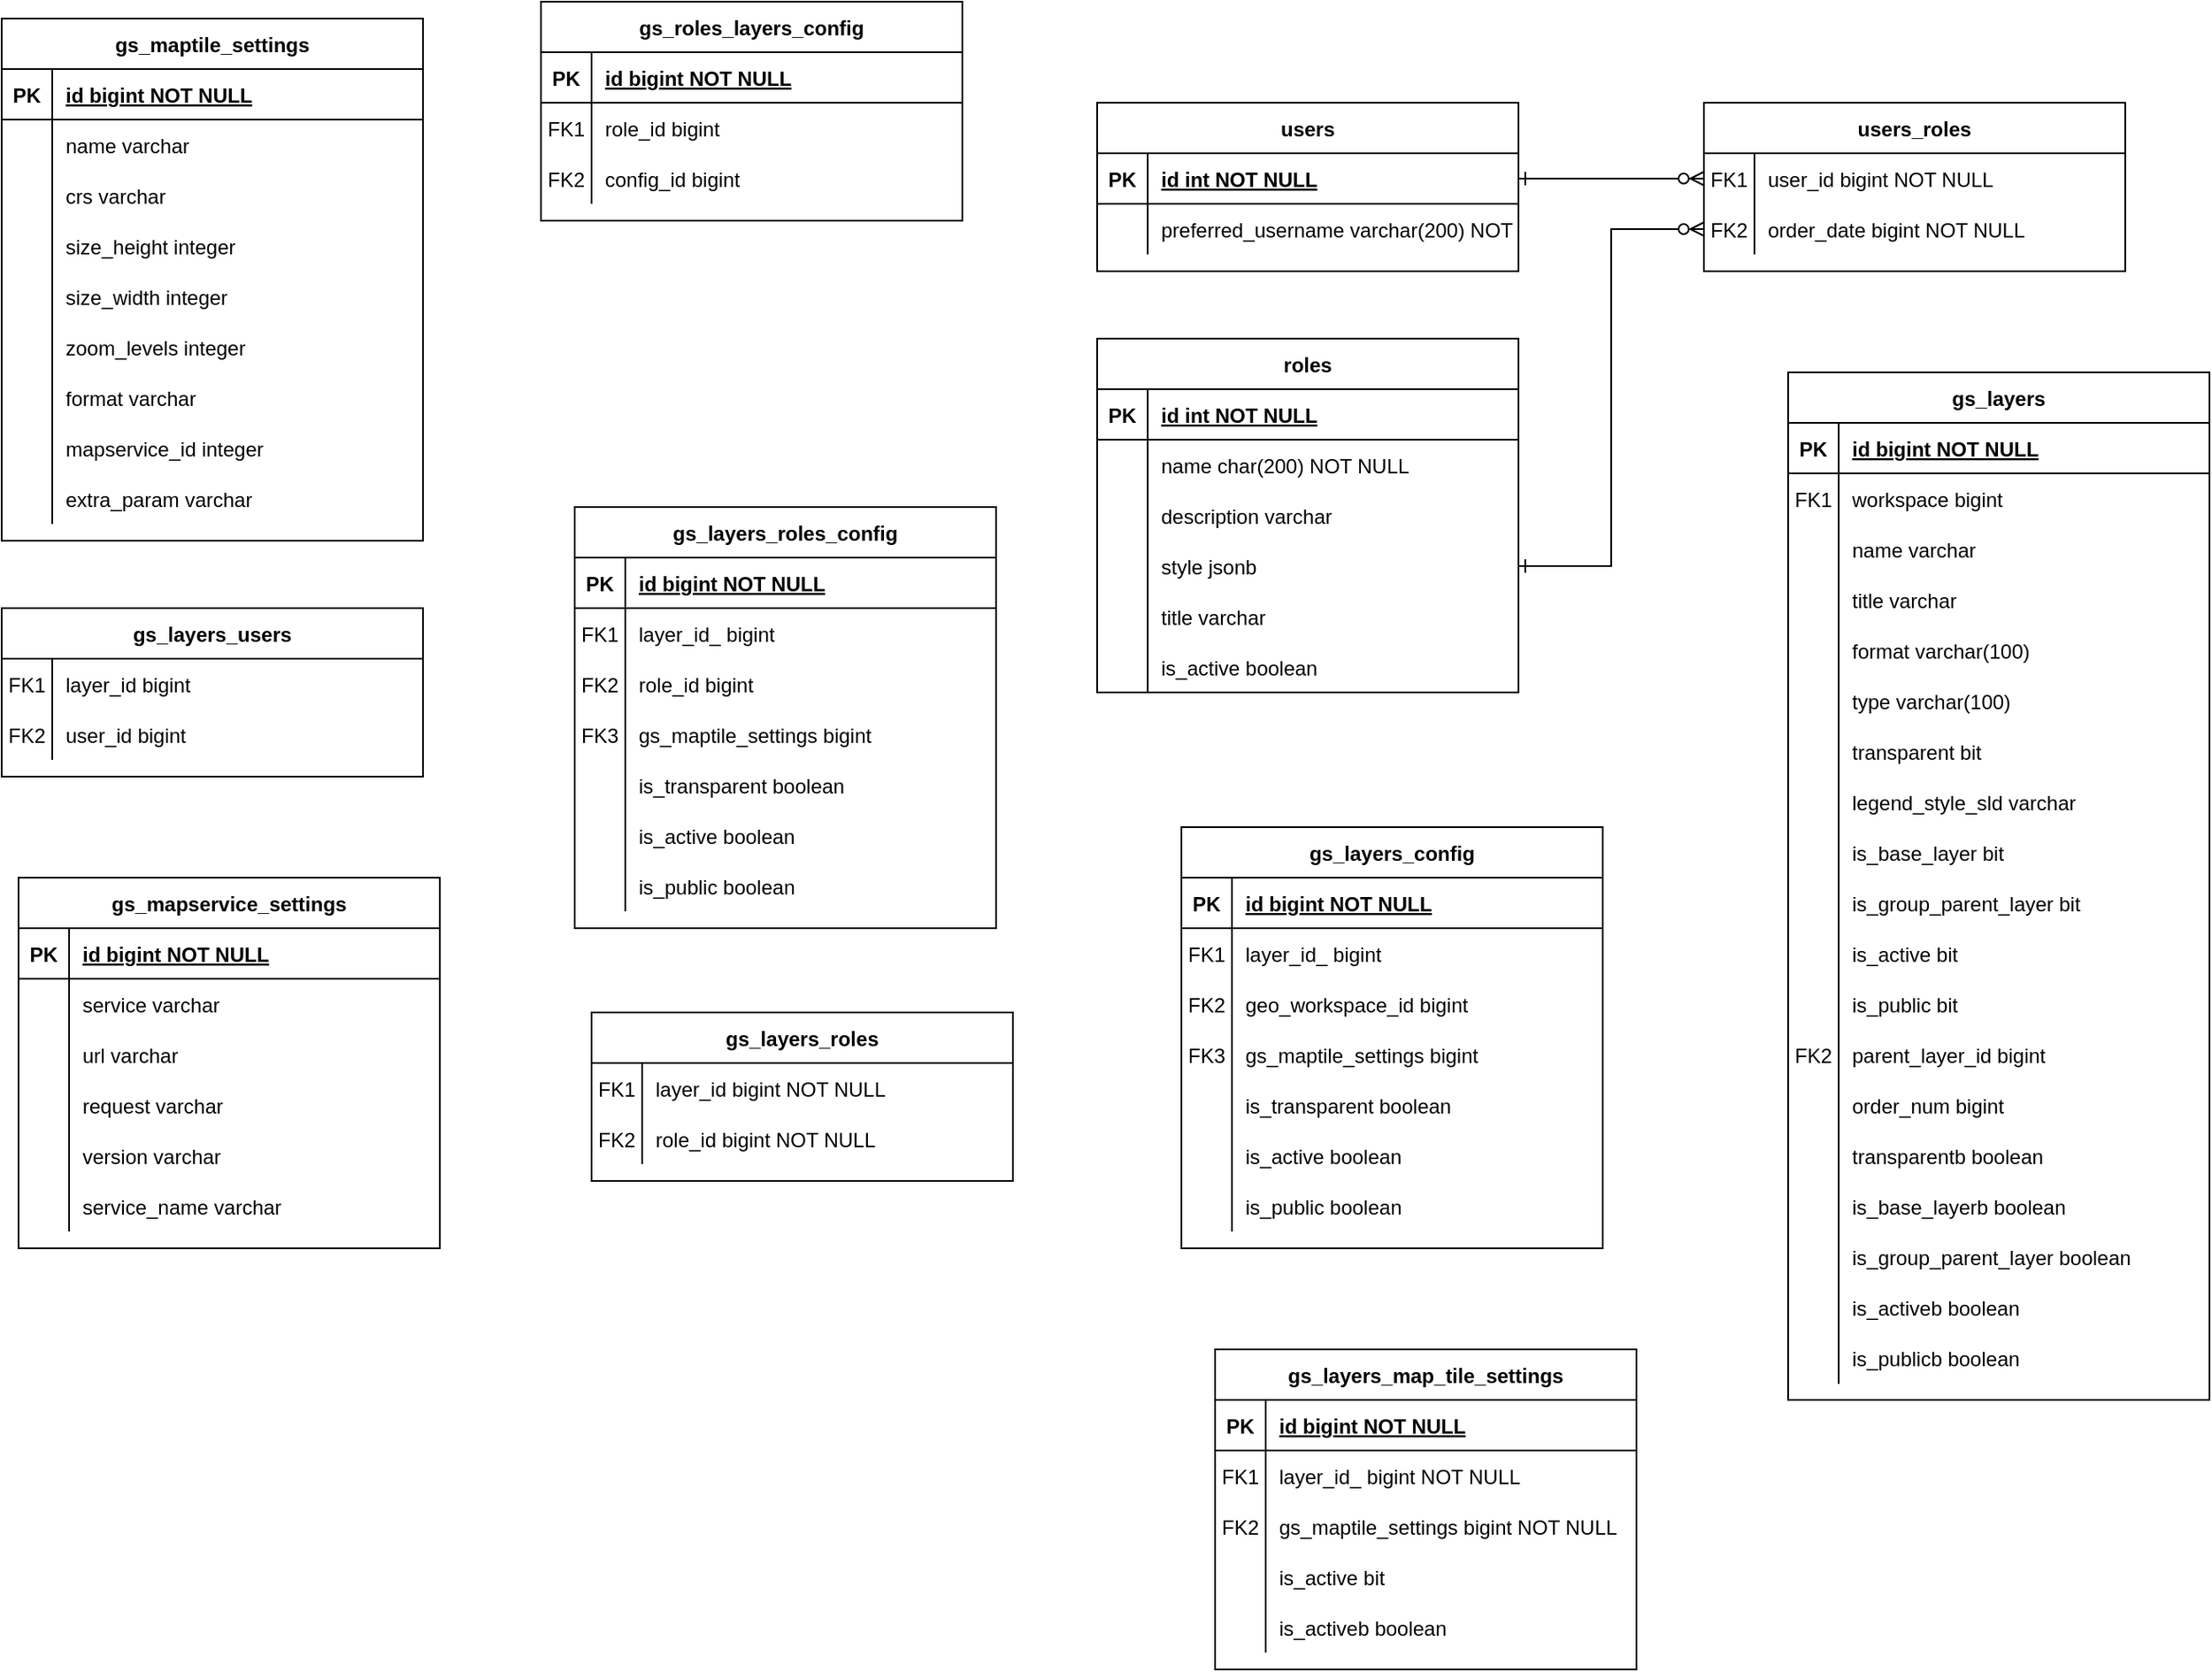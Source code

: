 <mxfile version="20.3.2" type="github">
  <diagram id="R2lEEEUBdFMjLlhIrx00" name="Page-1">
    <mxGraphModel dx="2272" dy="794" grid="1" gridSize="10" guides="1" tooltips="1" connect="1" arrows="1" fold="1" page="1" pageScale="1" pageWidth="850" pageHeight="1100" math="0" shadow="0" extFonts="Permanent Marker^https://fonts.googleapis.com/css?family=Permanent+Marker">
      <root>
        <mxCell id="0" />
        <mxCell id="1" parent="0" />
        <mxCell id="C-vyLk0tnHw3VtMMgP7b-1" value="" style="edgeStyle=entityRelationEdgeStyle;endArrow=ERzeroToMany;startArrow=ERone;endFill=1;startFill=0;" parent="1" source="C-vyLk0tnHw3VtMMgP7b-24" target="C-vyLk0tnHw3VtMMgP7b-6" edge="1">
          <mxGeometry width="100" height="100" relative="1" as="geometry">
            <mxPoint x="340" y="720" as="sourcePoint" />
            <mxPoint x="440" y="620" as="targetPoint" />
          </mxGeometry>
        </mxCell>
        <mxCell id="C-vyLk0tnHw3VtMMgP7b-2" value="users_roles" style="shape=table;startSize=30;container=1;collapsible=1;childLayout=tableLayout;fixedRows=1;rowLines=0;fontStyle=1;align=center;resizeLast=1;" parent="1" vertex="1">
          <mxGeometry x="400" y="120" width="250" height="100" as="geometry" />
        </mxCell>
        <mxCell id="C-vyLk0tnHw3VtMMgP7b-6" value="" style="shape=partialRectangle;collapsible=0;dropTarget=0;pointerEvents=0;fillColor=none;points=[[0,0.5],[1,0.5]];portConstraint=eastwest;top=0;left=0;right=0;bottom=0;" parent="C-vyLk0tnHw3VtMMgP7b-2" vertex="1">
          <mxGeometry y="30" width="250" height="30" as="geometry" />
        </mxCell>
        <mxCell id="C-vyLk0tnHw3VtMMgP7b-7" value="FK1" style="shape=partialRectangle;overflow=hidden;connectable=0;fillColor=none;top=0;left=0;bottom=0;right=0;" parent="C-vyLk0tnHw3VtMMgP7b-6" vertex="1">
          <mxGeometry width="30" height="30" as="geometry">
            <mxRectangle width="30" height="30" as="alternateBounds" />
          </mxGeometry>
        </mxCell>
        <mxCell id="C-vyLk0tnHw3VtMMgP7b-8" value="user_id bigint NOT NULL" style="shape=partialRectangle;overflow=hidden;connectable=0;fillColor=none;top=0;left=0;bottom=0;right=0;align=left;spacingLeft=6;" parent="C-vyLk0tnHw3VtMMgP7b-6" vertex="1">
          <mxGeometry x="30" width="220" height="30" as="geometry">
            <mxRectangle width="220" height="30" as="alternateBounds" />
          </mxGeometry>
        </mxCell>
        <mxCell id="C-vyLk0tnHw3VtMMgP7b-9" value="" style="shape=partialRectangle;collapsible=0;dropTarget=0;pointerEvents=0;fillColor=none;points=[[0,0.5],[1,0.5]];portConstraint=eastwest;top=0;left=0;right=0;bottom=0;" parent="C-vyLk0tnHw3VtMMgP7b-2" vertex="1">
          <mxGeometry y="60" width="250" height="30" as="geometry" />
        </mxCell>
        <mxCell id="C-vyLk0tnHw3VtMMgP7b-10" value="" style="shape=partialRectangle;overflow=hidden;connectable=0;fillColor=none;top=0;left=0;bottom=0;right=0;" parent="C-vyLk0tnHw3VtMMgP7b-9" vertex="1">
          <mxGeometry width="30" height="30" as="geometry">
            <mxRectangle width="30" height="30" as="alternateBounds" />
          </mxGeometry>
        </mxCell>
        <mxCell id="C-vyLk0tnHw3VtMMgP7b-11" value="order_date bigint NOT NULL" style="shape=partialRectangle;overflow=hidden;connectable=0;fillColor=none;top=0;left=0;bottom=0;right=0;align=left;spacingLeft=6;" parent="C-vyLk0tnHw3VtMMgP7b-9" vertex="1">
          <mxGeometry x="30" width="220" height="30" as="geometry">
            <mxRectangle width="220" height="30" as="alternateBounds" />
          </mxGeometry>
        </mxCell>
        <mxCell id="C-vyLk0tnHw3VtMMgP7b-13" value="gs_layers" style="shape=table;startSize=30;container=1;collapsible=1;childLayout=tableLayout;fixedRows=1;rowLines=0;fontStyle=1;align=center;resizeLast=1;" parent="1" vertex="1">
          <mxGeometry x="450" y="280" width="250" height="610" as="geometry" />
        </mxCell>
        <mxCell id="C-vyLk0tnHw3VtMMgP7b-14" value="" style="shape=partialRectangle;collapsible=0;dropTarget=0;pointerEvents=0;fillColor=none;points=[[0,0.5],[1,0.5]];portConstraint=eastwest;top=0;left=0;right=0;bottom=1;" parent="C-vyLk0tnHw3VtMMgP7b-13" vertex="1">
          <mxGeometry y="30" width="250" height="30" as="geometry" />
        </mxCell>
        <mxCell id="C-vyLk0tnHw3VtMMgP7b-15" value="PK" style="shape=partialRectangle;overflow=hidden;connectable=0;fillColor=none;top=0;left=0;bottom=0;right=0;fontStyle=1;" parent="C-vyLk0tnHw3VtMMgP7b-14" vertex="1">
          <mxGeometry width="30" height="30" as="geometry">
            <mxRectangle width="30" height="30" as="alternateBounds" />
          </mxGeometry>
        </mxCell>
        <mxCell id="C-vyLk0tnHw3VtMMgP7b-16" value="id bigint NOT NULL " style="shape=partialRectangle;overflow=hidden;connectable=0;fillColor=none;top=0;left=0;bottom=0;right=0;align=left;spacingLeft=6;fontStyle=5;" parent="C-vyLk0tnHw3VtMMgP7b-14" vertex="1">
          <mxGeometry x="30" width="220" height="30" as="geometry">
            <mxRectangle width="220" height="30" as="alternateBounds" />
          </mxGeometry>
        </mxCell>
        <mxCell id="C-vyLk0tnHw3VtMMgP7b-17" value="" style="shape=partialRectangle;collapsible=0;dropTarget=0;pointerEvents=0;fillColor=none;points=[[0,0.5],[1,0.5]];portConstraint=eastwest;top=0;left=0;right=0;bottom=0;" parent="C-vyLk0tnHw3VtMMgP7b-13" vertex="1">
          <mxGeometry y="60" width="250" height="30" as="geometry" />
        </mxCell>
        <mxCell id="C-vyLk0tnHw3VtMMgP7b-18" value="FK1" style="shape=partialRectangle;overflow=hidden;connectable=0;fillColor=none;top=0;left=0;bottom=0;right=0;" parent="C-vyLk0tnHw3VtMMgP7b-17" vertex="1">
          <mxGeometry width="30" height="30" as="geometry">
            <mxRectangle width="30" height="30" as="alternateBounds" />
          </mxGeometry>
        </mxCell>
        <mxCell id="C-vyLk0tnHw3VtMMgP7b-19" value="workspace bigint" style="shape=partialRectangle;overflow=hidden;connectable=0;fillColor=none;top=0;left=0;bottom=0;right=0;align=left;spacingLeft=6;" parent="C-vyLk0tnHw3VtMMgP7b-17" vertex="1">
          <mxGeometry x="30" width="220" height="30" as="geometry">
            <mxRectangle width="220" height="30" as="alternateBounds" />
          </mxGeometry>
        </mxCell>
        <mxCell id="C-vyLk0tnHw3VtMMgP7b-20" value="" style="shape=partialRectangle;collapsible=0;dropTarget=0;pointerEvents=0;fillColor=none;points=[[0,0.5],[1,0.5]];portConstraint=eastwest;top=0;left=0;right=0;bottom=0;" parent="C-vyLk0tnHw3VtMMgP7b-13" vertex="1">
          <mxGeometry y="90" width="250" height="30" as="geometry" />
        </mxCell>
        <mxCell id="C-vyLk0tnHw3VtMMgP7b-21" value="" style="shape=partialRectangle;overflow=hidden;connectable=0;fillColor=none;top=0;left=0;bottom=0;right=0;" parent="C-vyLk0tnHw3VtMMgP7b-20" vertex="1">
          <mxGeometry width="30" height="30" as="geometry">
            <mxRectangle width="30" height="30" as="alternateBounds" />
          </mxGeometry>
        </mxCell>
        <mxCell id="C-vyLk0tnHw3VtMMgP7b-22" value="name varchar" style="shape=partialRectangle;overflow=hidden;connectable=0;fillColor=none;top=0;left=0;bottom=0;right=0;align=left;spacingLeft=6;" parent="C-vyLk0tnHw3VtMMgP7b-20" vertex="1">
          <mxGeometry x="30" width="220" height="30" as="geometry">
            <mxRectangle width="220" height="30" as="alternateBounds" />
          </mxGeometry>
        </mxCell>
        <mxCell id="C-vyLk0tnHw3VtMMgP7b-23" value="users" style="shape=table;startSize=30;container=1;collapsible=1;childLayout=tableLayout;fixedRows=1;rowLines=0;fontStyle=1;align=center;resizeLast=1;" parent="1" vertex="1">
          <mxGeometry x="40" y="120" width="250" height="100" as="geometry" />
        </mxCell>
        <mxCell id="C-vyLk0tnHw3VtMMgP7b-24" value="" style="shape=partialRectangle;collapsible=0;dropTarget=0;pointerEvents=0;fillColor=none;points=[[0,0.5],[1,0.5]];portConstraint=eastwest;top=0;left=0;right=0;bottom=1;" parent="C-vyLk0tnHw3VtMMgP7b-23" vertex="1">
          <mxGeometry y="30" width="250" height="30" as="geometry" />
        </mxCell>
        <mxCell id="C-vyLk0tnHw3VtMMgP7b-25" value="PK" style="shape=partialRectangle;overflow=hidden;connectable=0;fillColor=none;top=0;left=0;bottom=0;right=0;fontStyle=1;" parent="C-vyLk0tnHw3VtMMgP7b-24" vertex="1">
          <mxGeometry width="30" height="30" as="geometry">
            <mxRectangle width="30" height="30" as="alternateBounds" />
          </mxGeometry>
        </mxCell>
        <mxCell id="C-vyLk0tnHw3VtMMgP7b-26" value="id int NOT NULL " style="shape=partialRectangle;overflow=hidden;connectable=0;fillColor=none;top=0;left=0;bottom=0;right=0;align=left;spacingLeft=6;fontStyle=5;" parent="C-vyLk0tnHw3VtMMgP7b-24" vertex="1">
          <mxGeometry x="30" width="220" height="30" as="geometry">
            <mxRectangle width="220" height="30" as="alternateBounds" />
          </mxGeometry>
        </mxCell>
        <mxCell id="C-vyLk0tnHw3VtMMgP7b-27" value="" style="shape=partialRectangle;collapsible=0;dropTarget=0;pointerEvents=0;fillColor=none;points=[[0,0.5],[1,0.5]];portConstraint=eastwest;top=0;left=0;right=0;bottom=0;" parent="C-vyLk0tnHw3VtMMgP7b-23" vertex="1">
          <mxGeometry y="60" width="250" height="30" as="geometry" />
        </mxCell>
        <mxCell id="C-vyLk0tnHw3VtMMgP7b-28" value="" style="shape=partialRectangle;overflow=hidden;connectable=0;fillColor=none;top=0;left=0;bottom=0;right=0;" parent="C-vyLk0tnHw3VtMMgP7b-27" vertex="1">
          <mxGeometry width="30" height="30" as="geometry">
            <mxRectangle width="30" height="30" as="alternateBounds" />
          </mxGeometry>
        </mxCell>
        <mxCell id="C-vyLk0tnHw3VtMMgP7b-29" value="preferred_username varchar(200) NOT NULL" style="shape=partialRectangle;overflow=hidden;connectable=0;fillColor=none;top=0;left=0;bottom=0;right=0;align=left;spacingLeft=6;" parent="C-vyLk0tnHw3VtMMgP7b-27" vertex="1">
          <mxGeometry x="30" width="220" height="30" as="geometry">
            <mxRectangle width="220" height="30" as="alternateBounds" />
          </mxGeometry>
        </mxCell>
        <mxCell id="dhcefUcwYZN5AuMNB3ZX-1" value="roles" style="shape=table;startSize=30;container=1;collapsible=1;childLayout=tableLayout;fixedRows=1;rowLines=0;fontStyle=1;align=center;resizeLast=1;" parent="1" vertex="1">
          <mxGeometry x="40" y="260" width="250" height="210" as="geometry" />
        </mxCell>
        <mxCell id="dhcefUcwYZN5AuMNB3ZX-2" value="" style="shape=partialRectangle;collapsible=0;dropTarget=0;pointerEvents=0;fillColor=none;points=[[0,0.5],[1,0.5]];portConstraint=eastwest;top=0;left=0;right=0;bottom=1;" parent="dhcefUcwYZN5AuMNB3ZX-1" vertex="1">
          <mxGeometry y="30" width="250" height="30" as="geometry" />
        </mxCell>
        <mxCell id="dhcefUcwYZN5AuMNB3ZX-3" value="PK" style="shape=partialRectangle;overflow=hidden;connectable=0;fillColor=none;top=0;left=0;bottom=0;right=0;fontStyle=1;" parent="dhcefUcwYZN5AuMNB3ZX-2" vertex="1">
          <mxGeometry width="30" height="30" as="geometry">
            <mxRectangle width="30" height="30" as="alternateBounds" />
          </mxGeometry>
        </mxCell>
        <mxCell id="dhcefUcwYZN5AuMNB3ZX-4" value="id int NOT NULL " style="shape=partialRectangle;overflow=hidden;connectable=0;fillColor=none;top=0;left=0;bottom=0;right=0;align=left;spacingLeft=6;fontStyle=5;" parent="dhcefUcwYZN5AuMNB3ZX-2" vertex="1">
          <mxGeometry x="30" width="220" height="30" as="geometry">
            <mxRectangle width="220" height="30" as="alternateBounds" />
          </mxGeometry>
        </mxCell>
        <mxCell id="dhcefUcwYZN5AuMNB3ZX-5" value="" style="shape=partialRectangle;collapsible=0;dropTarget=0;pointerEvents=0;fillColor=none;points=[[0,0.5],[1,0.5]];portConstraint=eastwest;top=0;left=0;right=0;bottom=0;" parent="dhcefUcwYZN5AuMNB3ZX-1" vertex="1">
          <mxGeometry y="60" width="250" height="30" as="geometry" />
        </mxCell>
        <mxCell id="dhcefUcwYZN5AuMNB3ZX-6" value="" style="shape=partialRectangle;overflow=hidden;connectable=0;fillColor=none;top=0;left=0;bottom=0;right=0;" parent="dhcefUcwYZN5AuMNB3ZX-5" vertex="1">
          <mxGeometry width="30" height="30" as="geometry">
            <mxRectangle width="30" height="30" as="alternateBounds" />
          </mxGeometry>
        </mxCell>
        <mxCell id="dhcefUcwYZN5AuMNB3ZX-7" value="name char(200) NOT NULL" style="shape=partialRectangle;overflow=hidden;connectable=0;fillColor=none;top=0;left=0;bottom=0;right=0;align=left;spacingLeft=6;rowspan=1;fillOpacity=100;" parent="dhcefUcwYZN5AuMNB3ZX-5" vertex="1">
          <mxGeometry x="30" width="220" height="30" as="geometry">
            <mxRectangle width="220" height="30" as="alternateBounds" />
          </mxGeometry>
        </mxCell>
        <mxCell id="dhcefUcwYZN5AuMNB3ZX-10" value="" style="shape=partialRectangle;collapsible=0;dropTarget=0;pointerEvents=0;fillColor=none;points=[[0,0.5],[1,0.5]];portConstraint=eastwest;top=0;left=0;right=0;bottom=0;" parent="1" vertex="1">
          <mxGeometry x="40" y="350" width="250" height="30" as="geometry" />
        </mxCell>
        <mxCell id="dhcefUcwYZN5AuMNB3ZX-11" value="" style="shape=partialRectangle;overflow=hidden;connectable=0;fillColor=none;top=0;left=0;bottom=0;right=0;" parent="dhcefUcwYZN5AuMNB3ZX-10" vertex="1">
          <mxGeometry width="30" height="30" as="geometry">
            <mxRectangle width="30" height="30" as="alternateBounds" />
          </mxGeometry>
        </mxCell>
        <mxCell id="dhcefUcwYZN5AuMNB3ZX-12" value="description varchar" style="shape=partialRectangle;overflow=hidden;connectable=0;fillColor=none;top=0;left=1;bottom=0;right=0;align=left;spacingLeft=6;rowspan=1;fillOpacity=100;" parent="dhcefUcwYZN5AuMNB3ZX-10" vertex="1">
          <mxGeometry x="30" width="220" height="30" as="geometry">
            <mxRectangle width="220" height="30" as="alternateBounds" />
          </mxGeometry>
        </mxCell>
        <mxCell id="dhcefUcwYZN5AuMNB3ZX-28" style="edgeStyle=orthogonalEdgeStyle;rounded=0;orthogonalLoop=1;jettySize=auto;html=1;startArrow=ERone;startFill=0;endArrow=ERzeroToMany;endFill=0;" parent="1" source="dhcefUcwYZN5AuMNB3ZX-13" target="C-vyLk0tnHw3VtMMgP7b-9" edge="1">
          <mxGeometry relative="1" as="geometry" />
        </mxCell>
        <mxCell id="dhcefUcwYZN5AuMNB3ZX-13" value="" style="shape=partialRectangle;collapsible=0;dropTarget=0;pointerEvents=0;fillColor=none;points=[[0,0.5],[1,0.5]];portConstraint=eastwest;top=0;left=0;right=0;bottom=0;" parent="1" vertex="1">
          <mxGeometry x="40" y="380" width="250" height="30" as="geometry" />
        </mxCell>
        <mxCell id="dhcefUcwYZN5AuMNB3ZX-14" value="" style="shape=partialRectangle;overflow=hidden;connectable=0;fillColor=none;top=0;left=0;bottom=0;right=0;" parent="dhcefUcwYZN5AuMNB3ZX-13" vertex="1">
          <mxGeometry width="30" height="30" as="geometry">
            <mxRectangle width="30" height="30" as="alternateBounds" />
          </mxGeometry>
        </mxCell>
        <mxCell id="dhcefUcwYZN5AuMNB3ZX-15" value="style jsonb" style="shape=partialRectangle;overflow=hidden;connectable=0;fillColor=none;top=0;left=1;bottom=0;right=0;align=left;spacingLeft=6;rowspan=1;fillOpacity=100;" parent="dhcefUcwYZN5AuMNB3ZX-13" vertex="1">
          <mxGeometry x="30" width="220" height="30" as="geometry">
            <mxRectangle width="220" height="30" as="alternateBounds" />
          </mxGeometry>
        </mxCell>
        <mxCell id="dhcefUcwYZN5AuMNB3ZX-16" value="" style="shape=partialRectangle;collapsible=0;dropTarget=0;pointerEvents=0;fillColor=none;points=[[0,0.5],[1,0.5]];portConstraint=eastwest;top=0;left=0;right=0;bottom=0;" parent="1" vertex="1">
          <mxGeometry x="40" y="410" width="250" height="30" as="geometry" />
        </mxCell>
        <mxCell id="dhcefUcwYZN5AuMNB3ZX-17" value="" style="shape=partialRectangle;overflow=hidden;connectable=0;fillColor=none;top=0;left=0;bottom=0;right=0;" parent="dhcefUcwYZN5AuMNB3ZX-16" vertex="1">
          <mxGeometry width="30" height="30" as="geometry">
            <mxRectangle width="30" height="30" as="alternateBounds" />
          </mxGeometry>
        </mxCell>
        <mxCell id="dhcefUcwYZN5AuMNB3ZX-18" value="title varchar" style="shape=partialRectangle;overflow=hidden;connectable=0;fillColor=none;top=0;left=1;bottom=0;right=0;align=left;spacingLeft=6;rowspan=1;fillOpacity=100;" parent="dhcefUcwYZN5AuMNB3ZX-16" vertex="1">
          <mxGeometry x="30" width="220" height="30" as="geometry">
            <mxRectangle width="220" height="30" as="alternateBounds" />
          </mxGeometry>
        </mxCell>
        <mxCell id="dhcefUcwYZN5AuMNB3ZX-19" value="" style="shape=partialRectangle;collapsible=0;dropTarget=0;pointerEvents=0;fillColor=none;points=[[0,0.5],[1,0.5]];portConstraint=eastwest;top=0;left=0;right=0;bottom=0;" parent="1" vertex="1">
          <mxGeometry x="40" y="440" width="250" height="30" as="geometry" />
        </mxCell>
        <mxCell id="dhcefUcwYZN5AuMNB3ZX-20" value="" style="shape=partialRectangle;overflow=hidden;connectable=0;fillColor=none;top=0;left=0;bottom=0;right=0;" parent="dhcefUcwYZN5AuMNB3ZX-19" vertex="1">
          <mxGeometry width="30" height="30" as="geometry">
            <mxRectangle width="30" height="30" as="alternateBounds" />
          </mxGeometry>
        </mxCell>
        <mxCell id="dhcefUcwYZN5AuMNB3ZX-21" value="is_active boolean" style="shape=partialRectangle;overflow=hidden;connectable=0;fillColor=none;top=0;left=1;bottom=0;right=0;align=left;spacingLeft=6;rowspan=1;fillOpacity=100;" parent="dhcefUcwYZN5AuMNB3ZX-19" vertex="1">
          <mxGeometry x="30" width="220" height="30" as="geometry">
            <mxRectangle width="220" height="30" as="alternateBounds" />
          </mxGeometry>
        </mxCell>
        <mxCell id="dhcefUcwYZN5AuMNB3ZX-22" value="FK2" style="shape=partialRectangle;overflow=hidden;connectable=0;fillColor=none;top=0;left=0;bottom=0;right=0;" parent="1" vertex="1">
          <mxGeometry x="400" y="180" width="30" height="30" as="geometry">
            <mxRectangle width="30" height="30" as="alternateBounds" />
          </mxGeometry>
        </mxCell>
        <mxCell id="dhcefUcwYZN5AuMNB3ZX-29" value="" style="shape=partialRectangle;collapsible=0;dropTarget=0;pointerEvents=0;fillColor=none;points=[[0,0.5],[1,0.5]];portConstraint=eastwest;top=0;left=0;right=0;bottom=0;" parent="1" vertex="1">
          <mxGeometry x="450" y="400" width="250" height="30" as="geometry" />
        </mxCell>
        <mxCell id="dhcefUcwYZN5AuMNB3ZX-30" value="" style="shape=partialRectangle;overflow=hidden;connectable=0;fillColor=none;top=0;left=0;bottom=0;right=0;" parent="dhcefUcwYZN5AuMNB3ZX-29" vertex="1">
          <mxGeometry width="30" height="30" as="geometry">
            <mxRectangle width="30" height="30" as="alternateBounds" />
          </mxGeometry>
        </mxCell>
        <mxCell id="dhcefUcwYZN5AuMNB3ZX-31" value="title varchar" style="shape=partialRectangle;overflow=hidden;connectable=0;fillColor=none;top=0;left=1;bottom=0;right=0;align=left;spacingLeft=6;" parent="dhcefUcwYZN5AuMNB3ZX-29" vertex="1">
          <mxGeometry x="30" width="220" height="30" as="geometry">
            <mxRectangle width="220" height="30" as="alternateBounds" />
          </mxGeometry>
        </mxCell>
        <mxCell id="dhcefUcwYZN5AuMNB3ZX-32" value="" style="shape=partialRectangle;collapsible=0;dropTarget=0;pointerEvents=0;fillColor=none;points=[[0,0.5],[1,0.5]];portConstraint=eastwest;top=0;left=0;right=0;bottom=0;" parent="1" vertex="1">
          <mxGeometry x="450" y="430" width="250" height="30" as="geometry" />
        </mxCell>
        <mxCell id="dhcefUcwYZN5AuMNB3ZX-33" value="" style="shape=partialRectangle;overflow=hidden;connectable=0;fillColor=none;top=0;left=0;bottom=0;right=0;" parent="dhcefUcwYZN5AuMNB3ZX-32" vertex="1">
          <mxGeometry width="30" height="30" as="geometry">
            <mxRectangle width="30" height="30" as="alternateBounds" />
          </mxGeometry>
        </mxCell>
        <mxCell id="dhcefUcwYZN5AuMNB3ZX-34" value="format varchar(100)" style="shape=partialRectangle;overflow=hidden;connectable=0;fillColor=none;top=0;left=1;bottom=0;right=0;align=left;spacingLeft=6;" parent="dhcefUcwYZN5AuMNB3ZX-32" vertex="1">
          <mxGeometry x="30" width="220" height="30" as="geometry">
            <mxRectangle width="220" height="30" as="alternateBounds" />
          </mxGeometry>
        </mxCell>
        <mxCell id="dhcefUcwYZN5AuMNB3ZX-35" value="" style="shape=partialRectangle;collapsible=0;dropTarget=0;pointerEvents=0;fillColor=none;points=[[0,0.5],[1,0.5]];portConstraint=eastwest;top=0;left=0;right=0;bottom=0;" parent="1" vertex="1">
          <mxGeometry x="450" y="460" width="250" height="30" as="geometry" />
        </mxCell>
        <mxCell id="dhcefUcwYZN5AuMNB3ZX-36" value="" style="shape=partialRectangle;overflow=hidden;connectable=0;fillColor=none;top=0;left=0;bottom=0;right=0;" parent="dhcefUcwYZN5AuMNB3ZX-35" vertex="1">
          <mxGeometry width="30" height="30" as="geometry">
            <mxRectangle width="30" height="30" as="alternateBounds" />
          </mxGeometry>
        </mxCell>
        <mxCell id="dhcefUcwYZN5AuMNB3ZX-37" value="type varchar(100)" style="shape=partialRectangle;overflow=hidden;connectable=0;fillColor=none;top=0;left=1;bottom=0;right=0;align=left;spacingLeft=6;" parent="dhcefUcwYZN5AuMNB3ZX-35" vertex="1">
          <mxGeometry x="30" width="220" height="30" as="geometry">
            <mxRectangle width="220" height="30" as="alternateBounds" />
          </mxGeometry>
        </mxCell>
        <mxCell id="dhcefUcwYZN5AuMNB3ZX-38" value="" style="shape=partialRectangle;collapsible=0;dropTarget=0;pointerEvents=0;fillColor=none;points=[[0,0.5],[1,0.5]];portConstraint=eastwest;top=0;left=0;right=0;bottom=0;" parent="1" vertex="1">
          <mxGeometry x="450" y="490" width="250" height="30" as="geometry" />
        </mxCell>
        <mxCell id="dhcefUcwYZN5AuMNB3ZX-39" value="" style="shape=partialRectangle;overflow=hidden;connectable=0;fillColor=none;top=0;left=0;bottom=0;right=0;" parent="dhcefUcwYZN5AuMNB3ZX-38" vertex="1">
          <mxGeometry width="30" height="30" as="geometry">
            <mxRectangle width="30" height="30" as="alternateBounds" />
          </mxGeometry>
        </mxCell>
        <mxCell id="dhcefUcwYZN5AuMNB3ZX-40" value="transparent bit" style="shape=partialRectangle;overflow=hidden;connectable=0;fillColor=none;top=0;left=1;bottom=0;right=0;align=left;spacingLeft=6;" parent="dhcefUcwYZN5AuMNB3ZX-38" vertex="1">
          <mxGeometry x="30" width="220" height="30" as="geometry">
            <mxRectangle width="220" height="30" as="alternateBounds" />
          </mxGeometry>
        </mxCell>
        <mxCell id="dhcefUcwYZN5AuMNB3ZX-41" value="" style="shape=partialRectangle;collapsible=0;dropTarget=0;pointerEvents=0;fillColor=none;points=[[0,0.5],[1,0.5]];portConstraint=eastwest;top=0;left=0;right=0;bottom=0;" parent="1" vertex="1">
          <mxGeometry x="450" y="520" width="250" height="30" as="geometry" />
        </mxCell>
        <mxCell id="dhcefUcwYZN5AuMNB3ZX-42" value="" style="shape=partialRectangle;overflow=hidden;connectable=0;fillColor=none;top=0;left=0;bottom=0;right=0;" parent="dhcefUcwYZN5AuMNB3ZX-41" vertex="1">
          <mxGeometry width="30" height="30" as="geometry">
            <mxRectangle width="30" height="30" as="alternateBounds" />
          </mxGeometry>
        </mxCell>
        <mxCell id="dhcefUcwYZN5AuMNB3ZX-43" value="legend_style_sld varchar" style="shape=partialRectangle;overflow=hidden;connectable=0;fillColor=none;top=0;left=1;bottom=0;right=0;align=left;spacingLeft=6;" parent="dhcefUcwYZN5AuMNB3ZX-41" vertex="1">
          <mxGeometry x="30" width="220" height="30" as="geometry">
            <mxRectangle width="220" height="30" as="alternateBounds" />
          </mxGeometry>
        </mxCell>
        <mxCell id="dhcefUcwYZN5AuMNB3ZX-44" value="" style="shape=partialRectangle;collapsible=0;dropTarget=0;pointerEvents=0;fillColor=none;points=[[0,0.5],[1,0.5]];portConstraint=eastwest;top=0;left=0;right=0;bottom=0;" parent="1" vertex="1">
          <mxGeometry x="450" y="550" width="250" height="30" as="geometry" />
        </mxCell>
        <mxCell id="dhcefUcwYZN5AuMNB3ZX-45" value="" style="shape=partialRectangle;overflow=hidden;connectable=0;fillColor=none;top=0;left=0;bottom=0;right=0;" parent="dhcefUcwYZN5AuMNB3ZX-44" vertex="1">
          <mxGeometry width="30" height="30" as="geometry">
            <mxRectangle width="30" height="30" as="alternateBounds" />
          </mxGeometry>
        </mxCell>
        <mxCell id="dhcefUcwYZN5AuMNB3ZX-46" value="is_base_layer bit" style="shape=partialRectangle;overflow=hidden;connectable=0;fillColor=none;top=0;left=1;bottom=0;right=0;align=left;spacingLeft=6;" parent="dhcefUcwYZN5AuMNB3ZX-44" vertex="1">
          <mxGeometry x="30" width="220" height="30" as="geometry">
            <mxRectangle width="220" height="30" as="alternateBounds" />
          </mxGeometry>
        </mxCell>
        <mxCell id="dhcefUcwYZN5AuMNB3ZX-47" value="" style="shape=partialRectangle;collapsible=0;dropTarget=0;pointerEvents=0;fillColor=none;points=[[0,0.5],[1,0.5]];portConstraint=eastwest;top=0;left=0;right=0;bottom=0;" parent="1" vertex="1">
          <mxGeometry x="450" y="580" width="250" height="30" as="geometry" />
        </mxCell>
        <mxCell id="dhcefUcwYZN5AuMNB3ZX-48" value="" style="shape=partialRectangle;overflow=hidden;connectable=0;fillColor=none;top=0;left=0;bottom=0;right=0;" parent="dhcefUcwYZN5AuMNB3ZX-47" vertex="1">
          <mxGeometry width="30" height="30" as="geometry">
            <mxRectangle width="30" height="30" as="alternateBounds" />
          </mxGeometry>
        </mxCell>
        <mxCell id="dhcefUcwYZN5AuMNB3ZX-49" value="is_group_parent_layer bit" style="shape=partialRectangle;overflow=hidden;connectable=0;fillColor=none;top=0;left=1;bottom=0;right=0;align=left;spacingLeft=6;" parent="dhcefUcwYZN5AuMNB3ZX-47" vertex="1">
          <mxGeometry x="30" width="220" height="30" as="geometry">
            <mxRectangle width="220" height="30" as="alternateBounds" />
          </mxGeometry>
        </mxCell>
        <mxCell id="dhcefUcwYZN5AuMNB3ZX-50" value="" style="shape=partialRectangle;collapsible=0;dropTarget=0;pointerEvents=0;fillColor=none;points=[[0,0.5],[1,0.5]];portConstraint=eastwest;top=0;left=0;right=0;bottom=0;" parent="1" vertex="1">
          <mxGeometry x="450" y="610" width="250" height="30" as="geometry" />
        </mxCell>
        <mxCell id="dhcefUcwYZN5AuMNB3ZX-51" value="" style="shape=partialRectangle;overflow=hidden;connectable=0;fillColor=none;top=0;left=0;bottom=0;right=0;" parent="dhcefUcwYZN5AuMNB3ZX-50" vertex="1">
          <mxGeometry width="30" height="30" as="geometry">
            <mxRectangle width="30" height="30" as="alternateBounds" />
          </mxGeometry>
        </mxCell>
        <mxCell id="dhcefUcwYZN5AuMNB3ZX-52" value="is_active bit" style="shape=partialRectangle;overflow=hidden;connectable=0;fillColor=none;top=0;left=1;bottom=0;right=0;align=left;spacingLeft=6;" parent="dhcefUcwYZN5AuMNB3ZX-50" vertex="1">
          <mxGeometry x="30" width="220" height="30" as="geometry">
            <mxRectangle width="220" height="30" as="alternateBounds" />
          </mxGeometry>
        </mxCell>
        <mxCell id="dhcefUcwYZN5AuMNB3ZX-53" value="" style="shape=partialRectangle;collapsible=0;dropTarget=0;pointerEvents=0;fillColor=none;points=[[0,0.5],[1,0.5]];portConstraint=eastwest;top=0;left=0;right=0;bottom=0;" parent="1" vertex="1">
          <mxGeometry x="450" y="640" width="250" height="30" as="geometry" />
        </mxCell>
        <mxCell id="dhcefUcwYZN5AuMNB3ZX-54" value="" style="shape=partialRectangle;overflow=hidden;connectable=0;fillColor=none;top=0;left=0;bottom=0;right=0;" parent="dhcefUcwYZN5AuMNB3ZX-53" vertex="1">
          <mxGeometry width="30" height="30" as="geometry">
            <mxRectangle width="30" height="30" as="alternateBounds" />
          </mxGeometry>
        </mxCell>
        <mxCell id="dhcefUcwYZN5AuMNB3ZX-55" value="is_public bit" style="shape=partialRectangle;overflow=hidden;connectable=0;fillColor=none;top=0;left=1;bottom=0;right=0;align=left;spacingLeft=6;" parent="dhcefUcwYZN5AuMNB3ZX-53" vertex="1">
          <mxGeometry x="30" width="220" height="30" as="geometry">
            <mxRectangle width="220" height="30" as="alternateBounds" />
          </mxGeometry>
        </mxCell>
        <mxCell id="dhcefUcwYZN5AuMNB3ZX-56" value="" style="shape=partialRectangle;collapsible=0;dropTarget=0;pointerEvents=0;fillColor=none;points=[[0,0.5],[1,0.5]];portConstraint=eastwest;top=0;left=0;right=0;bottom=0;" parent="1" vertex="1">
          <mxGeometry x="450" y="670" width="250" height="30" as="geometry" />
        </mxCell>
        <mxCell id="dhcefUcwYZN5AuMNB3ZX-57" value="" style="shape=partialRectangle;overflow=hidden;connectable=0;fillColor=none;top=0;left=0;bottom=0;right=0;" parent="dhcefUcwYZN5AuMNB3ZX-56" vertex="1">
          <mxGeometry width="30" height="30" as="geometry">
            <mxRectangle width="30" height="30" as="alternateBounds" />
          </mxGeometry>
        </mxCell>
        <mxCell id="dhcefUcwYZN5AuMNB3ZX-58" value="parent_layer_id bigint" style="shape=partialRectangle;overflow=hidden;connectable=0;fillColor=none;top=0;left=1;bottom=0;right=0;align=left;spacingLeft=6;" parent="dhcefUcwYZN5AuMNB3ZX-56" vertex="1">
          <mxGeometry x="30" width="220" height="30" as="geometry">
            <mxRectangle width="220" height="30" as="alternateBounds" />
          </mxGeometry>
        </mxCell>
        <mxCell id="dhcefUcwYZN5AuMNB3ZX-59" value="FK2" style="shape=partialRectangle;overflow=hidden;connectable=0;fillColor=none;top=0;left=0;bottom=0;right=0;" parent="1" vertex="1">
          <mxGeometry x="450" y="670" width="30" height="30" as="geometry">
            <mxRectangle width="30" height="30" as="alternateBounds" />
          </mxGeometry>
        </mxCell>
        <mxCell id="dhcefUcwYZN5AuMNB3ZX-60" value="" style="shape=partialRectangle;collapsible=0;dropTarget=0;pointerEvents=0;fillColor=none;points=[[0,0.5],[1,0.5]];portConstraint=eastwest;top=0;left=0;right=0;bottom=0;" parent="1" vertex="1">
          <mxGeometry x="450" y="700" width="250" height="30" as="geometry" />
        </mxCell>
        <mxCell id="dhcefUcwYZN5AuMNB3ZX-61" value="" style="shape=partialRectangle;overflow=hidden;connectable=0;fillColor=none;top=0;left=0;bottom=0;right=0;" parent="dhcefUcwYZN5AuMNB3ZX-60" vertex="1">
          <mxGeometry width="30" height="30" as="geometry">
            <mxRectangle width="30" height="30" as="alternateBounds" />
          </mxGeometry>
        </mxCell>
        <mxCell id="dhcefUcwYZN5AuMNB3ZX-62" value="order_num bigint" style="shape=partialRectangle;overflow=hidden;connectable=0;fillColor=none;top=0;left=1;bottom=0;right=0;align=left;spacingLeft=6;" parent="dhcefUcwYZN5AuMNB3ZX-60" vertex="1">
          <mxGeometry x="30" width="220" height="30" as="geometry">
            <mxRectangle width="220" height="30" as="alternateBounds" />
          </mxGeometry>
        </mxCell>
        <mxCell id="dhcefUcwYZN5AuMNB3ZX-63" value="" style="shape=partialRectangle;collapsible=0;dropTarget=0;pointerEvents=0;fillColor=none;points=[[0,0.5],[1,0.5]];portConstraint=eastwest;top=0;left=0;right=0;bottom=0;" parent="1" vertex="1">
          <mxGeometry x="450" y="730" width="250" height="30" as="geometry" />
        </mxCell>
        <mxCell id="dhcefUcwYZN5AuMNB3ZX-64" value="" style="shape=partialRectangle;overflow=hidden;connectable=0;fillColor=none;top=0;left=0;bottom=0;right=0;" parent="dhcefUcwYZN5AuMNB3ZX-63" vertex="1">
          <mxGeometry width="30" height="30" as="geometry">
            <mxRectangle width="30" height="30" as="alternateBounds" />
          </mxGeometry>
        </mxCell>
        <mxCell id="dhcefUcwYZN5AuMNB3ZX-65" value="transparentb boolean" style="shape=partialRectangle;overflow=hidden;connectable=0;fillColor=none;top=0;left=1;bottom=0;right=0;align=left;spacingLeft=6;" parent="dhcefUcwYZN5AuMNB3ZX-63" vertex="1">
          <mxGeometry x="30" width="220" height="30" as="geometry">
            <mxRectangle width="220" height="30" as="alternateBounds" />
          </mxGeometry>
        </mxCell>
        <mxCell id="dhcefUcwYZN5AuMNB3ZX-66" value="" style="shape=partialRectangle;collapsible=0;dropTarget=0;pointerEvents=0;fillColor=none;points=[[0,0.5],[1,0.5]];portConstraint=eastwest;top=0;left=0;right=0;bottom=0;" parent="1" vertex="1">
          <mxGeometry x="450" y="760" width="250" height="30" as="geometry" />
        </mxCell>
        <mxCell id="dhcefUcwYZN5AuMNB3ZX-67" value="" style="shape=partialRectangle;overflow=hidden;connectable=0;fillColor=none;top=0;left=0;bottom=0;right=0;" parent="dhcefUcwYZN5AuMNB3ZX-66" vertex="1">
          <mxGeometry width="30" height="30" as="geometry">
            <mxRectangle width="30" height="30" as="alternateBounds" />
          </mxGeometry>
        </mxCell>
        <mxCell id="dhcefUcwYZN5AuMNB3ZX-68" value="is_base_layerb boolean" style="shape=partialRectangle;overflow=hidden;connectable=0;fillColor=none;top=0;left=1;bottom=0;right=0;align=left;spacingLeft=6;" parent="dhcefUcwYZN5AuMNB3ZX-66" vertex="1">
          <mxGeometry x="30" width="220" height="30" as="geometry">
            <mxRectangle width="220" height="30" as="alternateBounds" />
          </mxGeometry>
        </mxCell>
        <mxCell id="dhcefUcwYZN5AuMNB3ZX-69" value="" style="shape=partialRectangle;collapsible=0;dropTarget=0;pointerEvents=0;fillColor=none;points=[[0,0.5],[1,0.5]];portConstraint=eastwest;top=0;left=0;right=0;bottom=0;" parent="1" vertex="1">
          <mxGeometry x="450" y="790" width="250" height="30" as="geometry" />
        </mxCell>
        <mxCell id="dhcefUcwYZN5AuMNB3ZX-70" value="" style="shape=partialRectangle;overflow=hidden;connectable=0;fillColor=none;top=0;left=0;bottom=0;right=0;" parent="dhcefUcwYZN5AuMNB3ZX-69" vertex="1">
          <mxGeometry width="30" height="30" as="geometry">
            <mxRectangle width="30" height="30" as="alternateBounds" />
          </mxGeometry>
        </mxCell>
        <mxCell id="dhcefUcwYZN5AuMNB3ZX-71" value="is_group_parent_layer boolean" style="shape=partialRectangle;overflow=hidden;connectable=0;fillColor=none;top=0;left=1;bottom=0;right=0;align=left;spacingLeft=6;" parent="dhcefUcwYZN5AuMNB3ZX-69" vertex="1">
          <mxGeometry x="30" width="220" height="30" as="geometry">
            <mxRectangle width="220" height="30" as="alternateBounds" />
          </mxGeometry>
        </mxCell>
        <mxCell id="dhcefUcwYZN5AuMNB3ZX-72" value="" style="shape=partialRectangle;collapsible=0;dropTarget=0;pointerEvents=0;fillColor=none;points=[[0,0.5],[1,0.5]];portConstraint=eastwest;top=0;left=0;right=0;bottom=0;" parent="1" vertex="1">
          <mxGeometry x="450" y="820" width="250" height="30" as="geometry" />
        </mxCell>
        <mxCell id="dhcefUcwYZN5AuMNB3ZX-73" value="" style="shape=partialRectangle;overflow=hidden;connectable=0;fillColor=none;top=0;left=0;bottom=0;right=0;" parent="dhcefUcwYZN5AuMNB3ZX-72" vertex="1">
          <mxGeometry width="30" height="30" as="geometry">
            <mxRectangle width="30" height="30" as="alternateBounds" />
          </mxGeometry>
        </mxCell>
        <mxCell id="dhcefUcwYZN5AuMNB3ZX-74" value="is_activeb boolean" style="shape=partialRectangle;overflow=hidden;connectable=0;fillColor=none;top=0;left=1;bottom=0;right=0;align=left;spacingLeft=6;" parent="dhcefUcwYZN5AuMNB3ZX-72" vertex="1">
          <mxGeometry x="30" width="220" height="30" as="geometry">
            <mxRectangle width="220" height="30" as="alternateBounds" />
          </mxGeometry>
        </mxCell>
        <mxCell id="dhcefUcwYZN5AuMNB3ZX-75" value="" style="shape=partialRectangle;collapsible=0;dropTarget=0;pointerEvents=0;fillColor=none;points=[[0,0.5],[1,0.5]];portConstraint=eastwest;top=0;left=0;right=0;bottom=0;" parent="1" vertex="1">
          <mxGeometry x="450" y="850" width="250" height="30" as="geometry" />
        </mxCell>
        <mxCell id="dhcefUcwYZN5AuMNB3ZX-76" value="" style="shape=partialRectangle;overflow=hidden;connectable=0;fillColor=none;top=0;left=0;bottom=0;right=0;" parent="dhcefUcwYZN5AuMNB3ZX-75" vertex="1">
          <mxGeometry width="30" height="30" as="geometry">
            <mxRectangle width="30" height="30" as="alternateBounds" />
          </mxGeometry>
        </mxCell>
        <mxCell id="dhcefUcwYZN5AuMNB3ZX-77" value="is_publicb boolean" style="shape=partialRectangle;overflow=hidden;connectable=0;fillColor=none;top=0;left=1;bottom=0;right=0;align=left;spacingLeft=6;" parent="dhcefUcwYZN5AuMNB3ZX-75" vertex="1">
          <mxGeometry x="30" width="220" height="30" as="geometry">
            <mxRectangle width="220" height="30" as="alternateBounds" />
          </mxGeometry>
        </mxCell>
        <object label="gs_layers_config" фыв="фыв" id="4T5B86G8x2Q3nE9Dheab-1">
          <mxCell style="shape=table;startSize=30;container=1;collapsible=1;childLayout=tableLayout;fixedRows=1;rowLines=0;fontStyle=1;align=center;resizeLast=1;" vertex="1" parent="1">
            <mxGeometry x="90" y="550" width="250" height="250" as="geometry" />
          </mxCell>
        </object>
        <mxCell id="4T5B86G8x2Q3nE9Dheab-2" value="" style="shape=partialRectangle;collapsible=0;dropTarget=0;pointerEvents=0;fillColor=none;points=[[0,0.5],[1,0.5]];portConstraint=eastwest;top=0;left=0;right=0;bottom=1;" vertex="1" parent="4T5B86G8x2Q3nE9Dheab-1">
          <mxGeometry y="30" width="250" height="30" as="geometry" />
        </mxCell>
        <mxCell id="4T5B86G8x2Q3nE9Dheab-3" value="PK" style="shape=partialRectangle;overflow=hidden;connectable=0;fillColor=none;top=0;left=0;bottom=0;right=0;fontStyle=1;" vertex="1" parent="4T5B86G8x2Q3nE9Dheab-2">
          <mxGeometry width="30" height="30" as="geometry">
            <mxRectangle width="30" height="30" as="alternateBounds" />
          </mxGeometry>
        </mxCell>
        <mxCell id="4T5B86G8x2Q3nE9Dheab-4" value="id bigint NOT NULL " style="shape=partialRectangle;overflow=hidden;connectable=0;fillColor=none;top=0;left=0;bottom=0;right=0;align=left;spacingLeft=6;fontStyle=5;" vertex="1" parent="4T5B86G8x2Q3nE9Dheab-2">
          <mxGeometry x="30" width="220" height="30" as="geometry">
            <mxRectangle width="220" height="30" as="alternateBounds" />
          </mxGeometry>
        </mxCell>
        <mxCell id="4T5B86G8x2Q3nE9Dheab-5" value="" style="shape=partialRectangle;collapsible=0;dropTarget=0;pointerEvents=0;fillColor=none;points=[[0,0.5],[1,0.5]];portConstraint=eastwest;top=0;left=0;right=0;bottom=0;" vertex="1" parent="4T5B86G8x2Q3nE9Dheab-1">
          <mxGeometry y="60" width="250" height="30" as="geometry" />
        </mxCell>
        <mxCell id="4T5B86G8x2Q3nE9Dheab-6" value="FK1" style="shape=partialRectangle;overflow=hidden;connectable=0;fillColor=none;top=0;left=0;bottom=0;right=0;" vertex="1" parent="4T5B86G8x2Q3nE9Dheab-5">
          <mxGeometry width="30" height="30" as="geometry">
            <mxRectangle width="30" height="30" as="alternateBounds" />
          </mxGeometry>
        </mxCell>
        <mxCell id="4T5B86G8x2Q3nE9Dheab-7" value="layer_id_ bigint" style="shape=partialRectangle;overflow=hidden;connectable=0;fillColor=none;top=0;left=0;bottom=0;right=0;align=left;spacingLeft=6;" vertex="1" parent="4T5B86G8x2Q3nE9Dheab-5">
          <mxGeometry x="30" width="220" height="30" as="geometry">
            <mxRectangle width="220" height="30" as="alternateBounds" />
          </mxGeometry>
        </mxCell>
        <mxCell id="4T5B86G8x2Q3nE9Dheab-8" value="" style="shape=partialRectangle;collapsible=0;dropTarget=0;pointerEvents=0;fillColor=none;points=[[0,0.5],[1,0.5]];portConstraint=eastwest;top=0;left=0;right=0;bottom=0;" vertex="1" parent="4T5B86G8x2Q3nE9Dheab-1">
          <mxGeometry y="90" width="250" height="30" as="geometry" />
        </mxCell>
        <mxCell id="4T5B86G8x2Q3nE9Dheab-9" value="FK2" style="shape=partialRectangle;overflow=hidden;connectable=0;fillColor=none;top=0;left=0;bottom=0;right=0;" vertex="1" parent="4T5B86G8x2Q3nE9Dheab-8">
          <mxGeometry width="30" height="30" as="geometry">
            <mxRectangle width="30" height="30" as="alternateBounds" />
          </mxGeometry>
        </mxCell>
        <mxCell id="4T5B86G8x2Q3nE9Dheab-10" value="geo_workspace_id bigint" style="shape=partialRectangle;overflow=hidden;connectable=0;fillColor=none;top=0;left=0;bottom=0;right=0;align=left;spacingLeft=6;" vertex="1" parent="4T5B86G8x2Q3nE9Dheab-8">
          <mxGeometry x="30" width="220" height="30" as="geometry">
            <mxRectangle width="220" height="30" as="alternateBounds" />
          </mxGeometry>
        </mxCell>
        <mxCell id="4T5B86G8x2Q3nE9Dheab-23" style="shape=partialRectangle;collapsible=0;dropTarget=0;pointerEvents=0;fillColor=none;points=[[0,0.5],[1,0.5]];portConstraint=eastwest;top=0;left=0;right=0;bottom=0;" vertex="1" parent="4T5B86G8x2Q3nE9Dheab-1">
          <mxGeometry y="120" width="250" height="30" as="geometry" />
        </mxCell>
        <mxCell id="4T5B86G8x2Q3nE9Dheab-24" value="FK3" style="shape=partialRectangle;overflow=hidden;connectable=0;fillColor=none;top=0;left=0;bottom=0;right=0;" vertex="1" parent="4T5B86G8x2Q3nE9Dheab-23">
          <mxGeometry width="30" height="30" as="geometry">
            <mxRectangle width="30" height="30" as="alternateBounds" />
          </mxGeometry>
        </mxCell>
        <mxCell id="4T5B86G8x2Q3nE9Dheab-25" value="gs_maptile_settings bigint" style="shape=partialRectangle;overflow=hidden;connectable=0;fillColor=none;top=0;left=0;bottom=0;right=0;align=left;spacingLeft=6;" vertex="1" parent="4T5B86G8x2Q3nE9Dheab-23">
          <mxGeometry x="30" width="220" height="30" as="geometry">
            <mxRectangle width="220" height="30" as="alternateBounds" />
          </mxGeometry>
        </mxCell>
        <mxCell id="4T5B86G8x2Q3nE9Dheab-26" style="shape=partialRectangle;collapsible=0;dropTarget=0;pointerEvents=0;fillColor=none;points=[[0,0.5],[1,0.5]];portConstraint=eastwest;top=0;left=0;right=0;bottom=0;" vertex="1" parent="4T5B86G8x2Q3nE9Dheab-1">
          <mxGeometry y="150" width="250" height="30" as="geometry" />
        </mxCell>
        <mxCell id="4T5B86G8x2Q3nE9Dheab-27" style="shape=partialRectangle;overflow=hidden;connectable=0;fillColor=none;top=0;left=0;bottom=0;right=0;" vertex="1" parent="4T5B86G8x2Q3nE9Dheab-26">
          <mxGeometry width="30" height="30" as="geometry">
            <mxRectangle width="30" height="30" as="alternateBounds" />
          </mxGeometry>
        </mxCell>
        <mxCell id="4T5B86G8x2Q3nE9Dheab-28" value="is_transparent boolean" style="shape=partialRectangle;overflow=hidden;connectable=0;fillColor=none;top=0;left=0;bottom=0;right=0;align=left;spacingLeft=6;" vertex="1" parent="4T5B86G8x2Q3nE9Dheab-26">
          <mxGeometry x="30" width="220" height="30" as="geometry">
            <mxRectangle width="220" height="30" as="alternateBounds" />
          </mxGeometry>
        </mxCell>
        <mxCell id="4T5B86G8x2Q3nE9Dheab-29" style="shape=partialRectangle;collapsible=0;dropTarget=0;pointerEvents=0;fillColor=none;points=[[0,0.5],[1,0.5]];portConstraint=eastwest;top=0;left=0;right=0;bottom=0;" vertex="1" parent="4T5B86G8x2Q3nE9Dheab-1">
          <mxGeometry y="180" width="250" height="30" as="geometry" />
        </mxCell>
        <mxCell id="4T5B86G8x2Q3nE9Dheab-30" style="shape=partialRectangle;overflow=hidden;connectable=0;fillColor=none;top=0;left=0;bottom=0;right=0;" vertex="1" parent="4T5B86G8x2Q3nE9Dheab-29">
          <mxGeometry width="30" height="30" as="geometry">
            <mxRectangle width="30" height="30" as="alternateBounds" />
          </mxGeometry>
        </mxCell>
        <mxCell id="4T5B86G8x2Q3nE9Dheab-31" value="is_active boolean" style="shape=partialRectangle;overflow=hidden;connectable=0;fillColor=none;top=0;left=0;bottom=0;right=0;align=left;spacingLeft=6;" vertex="1" parent="4T5B86G8x2Q3nE9Dheab-29">
          <mxGeometry x="30" width="220" height="30" as="geometry">
            <mxRectangle width="220" height="30" as="alternateBounds" />
          </mxGeometry>
        </mxCell>
        <mxCell id="4T5B86G8x2Q3nE9Dheab-32" style="shape=partialRectangle;collapsible=0;dropTarget=0;pointerEvents=0;fillColor=none;points=[[0,0.5],[1,0.5]];portConstraint=eastwest;top=0;left=0;right=0;bottom=0;" vertex="1" parent="4T5B86G8x2Q3nE9Dheab-1">
          <mxGeometry y="210" width="250" height="30" as="geometry" />
        </mxCell>
        <mxCell id="4T5B86G8x2Q3nE9Dheab-33" style="shape=partialRectangle;overflow=hidden;connectable=0;fillColor=none;top=0;left=0;bottom=0;right=0;" vertex="1" parent="4T5B86G8x2Q3nE9Dheab-32">
          <mxGeometry width="30" height="30" as="geometry">
            <mxRectangle width="30" height="30" as="alternateBounds" />
          </mxGeometry>
        </mxCell>
        <mxCell id="4T5B86G8x2Q3nE9Dheab-34" value="is_public boolean" style="shape=partialRectangle;overflow=hidden;connectable=0;fillColor=none;top=0;left=0;bottom=0;right=0;align=left;spacingLeft=6;" vertex="1" parent="4T5B86G8x2Q3nE9Dheab-32">
          <mxGeometry x="30" width="220" height="30" as="geometry">
            <mxRectangle width="220" height="30" as="alternateBounds" />
          </mxGeometry>
        </mxCell>
        <object label="gs_layers_map_tile_settings" фыв="фыв" id="4T5B86G8x2Q3nE9Dheab-36">
          <mxCell style="shape=table;startSize=30;container=1;collapsible=1;childLayout=tableLayout;fixedRows=1;rowLines=0;fontStyle=1;align=center;resizeLast=1;" vertex="1" parent="1">
            <mxGeometry x="110" y="860" width="250" height="190" as="geometry" />
          </mxCell>
        </object>
        <mxCell id="4T5B86G8x2Q3nE9Dheab-37" value="" style="shape=partialRectangle;collapsible=0;dropTarget=0;pointerEvents=0;fillColor=none;points=[[0,0.5],[1,0.5]];portConstraint=eastwest;top=0;left=0;right=0;bottom=1;" vertex="1" parent="4T5B86G8x2Q3nE9Dheab-36">
          <mxGeometry y="30" width="250" height="30" as="geometry" />
        </mxCell>
        <mxCell id="4T5B86G8x2Q3nE9Dheab-38" value="PK" style="shape=partialRectangle;overflow=hidden;connectable=0;fillColor=none;top=0;left=0;bottom=0;right=0;fontStyle=1;" vertex="1" parent="4T5B86G8x2Q3nE9Dheab-37">
          <mxGeometry width="30" height="30" as="geometry">
            <mxRectangle width="30" height="30" as="alternateBounds" />
          </mxGeometry>
        </mxCell>
        <mxCell id="4T5B86G8x2Q3nE9Dheab-39" value="id bigint NOT NULL " style="shape=partialRectangle;overflow=hidden;connectable=0;fillColor=none;top=0;left=0;bottom=0;right=0;align=left;spacingLeft=6;fontStyle=5;" vertex="1" parent="4T5B86G8x2Q3nE9Dheab-37">
          <mxGeometry x="30" width="220" height="30" as="geometry">
            <mxRectangle width="220" height="30" as="alternateBounds" />
          </mxGeometry>
        </mxCell>
        <mxCell id="4T5B86G8x2Q3nE9Dheab-40" value="" style="shape=partialRectangle;collapsible=0;dropTarget=0;pointerEvents=0;fillColor=none;points=[[0,0.5],[1,0.5]];portConstraint=eastwest;top=0;left=0;right=0;bottom=0;" vertex="1" parent="4T5B86G8x2Q3nE9Dheab-36">
          <mxGeometry y="60" width="250" height="30" as="geometry" />
        </mxCell>
        <mxCell id="4T5B86G8x2Q3nE9Dheab-41" value="FK1" style="shape=partialRectangle;overflow=hidden;connectable=0;fillColor=none;top=0;left=0;bottom=0;right=0;" vertex="1" parent="4T5B86G8x2Q3nE9Dheab-40">
          <mxGeometry width="30" height="30" as="geometry">
            <mxRectangle width="30" height="30" as="alternateBounds" />
          </mxGeometry>
        </mxCell>
        <mxCell id="4T5B86G8x2Q3nE9Dheab-42" value="layer_id_ bigint NOT NULL" style="shape=partialRectangle;overflow=hidden;connectable=0;fillColor=none;top=0;left=0;bottom=0;right=0;align=left;spacingLeft=6;" vertex="1" parent="4T5B86G8x2Q3nE9Dheab-40">
          <mxGeometry x="30" width="220" height="30" as="geometry">
            <mxRectangle width="220" height="30" as="alternateBounds" />
          </mxGeometry>
        </mxCell>
        <mxCell id="4T5B86G8x2Q3nE9Dheab-46" style="shape=partialRectangle;collapsible=0;dropTarget=0;pointerEvents=0;fillColor=none;points=[[0,0.5],[1,0.5]];portConstraint=eastwest;top=0;left=0;right=0;bottom=0;" vertex="1" parent="4T5B86G8x2Q3nE9Dheab-36">
          <mxGeometry y="90" width="250" height="30" as="geometry" />
        </mxCell>
        <mxCell id="4T5B86G8x2Q3nE9Dheab-47" value="FK2" style="shape=partialRectangle;overflow=hidden;connectable=0;fillColor=none;top=0;left=0;bottom=0;right=0;" vertex="1" parent="4T5B86G8x2Q3nE9Dheab-46">
          <mxGeometry width="30" height="30" as="geometry">
            <mxRectangle width="30" height="30" as="alternateBounds" />
          </mxGeometry>
        </mxCell>
        <mxCell id="4T5B86G8x2Q3nE9Dheab-48" value="gs_maptile_settings bigint NOT NULL" style="shape=partialRectangle;overflow=hidden;connectable=0;fillColor=none;top=0;left=0;bottom=0;right=0;align=left;spacingLeft=6;" vertex="1" parent="4T5B86G8x2Q3nE9Dheab-46">
          <mxGeometry x="30" width="220" height="30" as="geometry">
            <mxRectangle width="220" height="30" as="alternateBounds" />
          </mxGeometry>
        </mxCell>
        <mxCell id="4T5B86G8x2Q3nE9Dheab-49" style="shape=partialRectangle;collapsible=0;dropTarget=0;pointerEvents=0;fillColor=none;points=[[0,0.5],[1,0.5]];portConstraint=eastwest;top=0;left=0;right=0;bottom=0;" vertex="1" parent="4T5B86G8x2Q3nE9Dheab-36">
          <mxGeometry y="120" width="250" height="30" as="geometry" />
        </mxCell>
        <mxCell id="4T5B86G8x2Q3nE9Dheab-50" style="shape=partialRectangle;overflow=hidden;connectable=0;fillColor=none;top=0;left=0;bottom=0;right=0;" vertex="1" parent="4T5B86G8x2Q3nE9Dheab-49">
          <mxGeometry width="30" height="30" as="geometry">
            <mxRectangle width="30" height="30" as="alternateBounds" />
          </mxGeometry>
        </mxCell>
        <mxCell id="4T5B86G8x2Q3nE9Dheab-51" value="is_active bit" style="shape=partialRectangle;overflow=hidden;connectable=0;fillColor=none;top=0;left=0;bottom=0;right=0;align=left;spacingLeft=6;" vertex="1" parent="4T5B86G8x2Q3nE9Dheab-49">
          <mxGeometry x="30" width="220" height="30" as="geometry">
            <mxRectangle width="220" height="30" as="alternateBounds" />
          </mxGeometry>
        </mxCell>
        <mxCell id="4T5B86G8x2Q3nE9Dheab-58" style="shape=partialRectangle;collapsible=0;dropTarget=0;pointerEvents=0;fillColor=none;points=[[0,0.5],[1,0.5]];portConstraint=eastwest;top=0;left=0;right=0;bottom=0;" vertex="1" parent="4T5B86G8x2Q3nE9Dheab-36">
          <mxGeometry y="150" width="250" height="30" as="geometry" />
        </mxCell>
        <mxCell id="4T5B86G8x2Q3nE9Dheab-59" style="shape=partialRectangle;overflow=hidden;connectable=0;fillColor=none;top=0;left=0;bottom=0;right=0;" vertex="1" parent="4T5B86G8x2Q3nE9Dheab-58">
          <mxGeometry width="30" height="30" as="geometry">
            <mxRectangle width="30" height="30" as="alternateBounds" />
          </mxGeometry>
        </mxCell>
        <mxCell id="4T5B86G8x2Q3nE9Dheab-60" value="is_activeb boolean" style="shape=partialRectangle;overflow=hidden;connectable=0;fillColor=none;top=0;left=0;bottom=0;right=0;align=left;spacingLeft=6;" vertex="1" parent="4T5B86G8x2Q3nE9Dheab-58">
          <mxGeometry x="30" width="220" height="30" as="geometry">
            <mxRectangle width="220" height="30" as="alternateBounds" />
          </mxGeometry>
        </mxCell>
        <object label="gs_layers_roles" фыв="фыв" id="4T5B86G8x2Q3nE9Dheab-61">
          <mxCell style="shape=table;startSize=30;container=1;collapsible=1;childLayout=tableLayout;fixedRows=1;rowLines=0;fontStyle=1;align=center;resizeLast=1;" vertex="1" parent="1">
            <mxGeometry x="-260" y="660" width="250" height="100" as="geometry" />
          </mxCell>
        </object>
        <mxCell id="4T5B86G8x2Q3nE9Dheab-65" value="" style="shape=partialRectangle;collapsible=0;dropTarget=0;pointerEvents=0;fillColor=none;points=[[0,0.5],[1,0.5]];portConstraint=eastwest;top=0;left=0;right=0;bottom=0;" vertex="1" parent="4T5B86G8x2Q3nE9Dheab-61">
          <mxGeometry y="30" width="250" height="30" as="geometry" />
        </mxCell>
        <mxCell id="4T5B86G8x2Q3nE9Dheab-66" value="FK1" style="shape=partialRectangle;overflow=hidden;connectable=0;fillColor=none;top=0;left=0;bottom=0;right=0;" vertex="1" parent="4T5B86G8x2Q3nE9Dheab-65">
          <mxGeometry width="30" height="30" as="geometry">
            <mxRectangle width="30" height="30" as="alternateBounds" />
          </mxGeometry>
        </mxCell>
        <mxCell id="4T5B86G8x2Q3nE9Dheab-67" value="layer_id bigint NOT NULL" style="shape=partialRectangle;overflow=hidden;connectable=0;fillColor=none;top=0;left=0;bottom=0;right=0;align=left;spacingLeft=6;" vertex="1" parent="4T5B86G8x2Q3nE9Dheab-65">
          <mxGeometry x="30" width="220" height="30" as="geometry">
            <mxRectangle width="220" height="30" as="alternateBounds" />
          </mxGeometry>
        </mxCell>
        <mxCell id="4T5B86G8x2Q3nE9Dheab-68" style="shape=partialRectangle;collapsible=0;dropTarget=0;pointerEvents=0;fillColor=none;points=[[0,0.5],[1,0.5]];portConstraint=eastwest;top=0;left=0;right=0;bottom=0;" vertex="1" parent="4T5B86G8x2Q3nE9Dheab-61">
          <mxGeometry y="60" width="250" height="30" as="geometry" />
        </mxCell>
        <mxCell id="4T5B86G8x2Q3nE9Dheab-69" value="FK2" style="shape=partialRectangle;overflow=hidden;connectable=0;fillColor=none;top=0;left=0;bottom=0;right=0;" vertex="1" parent="4T5B86G8x2Q3nE9Dheab-68">
          <mxGeometry width="30" height="30" as="geometry">
            <mxRectangle width="30" height="30" as="alternateBounds" />
          </mxGeometry>
        </mxCell>
        <mxCell id="4T5B86G8x2Q3nE9Dheab-70" value="role_id bigint NOT NULL" style="shape=partialRectangle;overflow=hidden;connectable=0;fillColor=none;top=0;left=0;bottom=0;right=0;align=left;spacingLeft=6;" vertex="1" parent="4T5B86G8x2Q3nE9Dheab-68">
          <mxGeometry x="30" width="220" height="30" as="geometry">
            <mxRectangle width="220" height="30" as="alternateBounds" />
          </mxGeometry>
        </mxCell>
        <object label="gs_layers_roles_config" фыв="фыв" id="4T5B86G8x2Q3nE9Dheab-84">
          <mxCell style="shape=table;startSize=30;container=1;collapsible=1;childLayout=tableLayout;fixedRows=1;rowLines=0;fontStyle=1;align=center;resizeLast=1;" vertex="1" parent="1">
            <mxGeometry x="-270" y="360" width="250" height="250" as="geometry" />
          </mxCell>
        </object>
        <mxCell id="4T5B86G8x2Q3nE9Dheab-85" value="" style="shape=partialRectangle;collapsible=0;dropTarget=0;pointerEvents=0;fillColor=none;points=[[0,0.5],[1,0.5]];portConstraint=eastwest;top=0;left=0;right=0;bottom=1;" vertex="1" parent="4T5B86G8x2Q3nE9Dheab-84">
          <mxGeometry y="30" width="250" height="30" as="geometry" />
        </mxCell>
        <mxCell id="4T5B86G8x2Q3nE9Dheab-86" value="PK" style="shape=partialRectangle;overflow=hidden;connectable=0;fillColor=none;top=0;left=0;bottom=0;right=0;fontStyle=1;" vertex="1" parent="4T5B86G8x2Q3nE9Dheab-85">
          <mxGeometry width="30" height="30" as="geometry">
            <mxRectangle width="30" height="30" as="alternateBounds" />
          </mxGeometry>
        </mxCell>
        <mxCell id="4T5B86G8x2Q3nE9Dheab-87" value="id bigint NOT NULL " style="shape=partialRectangle;overflow=hidden;connectable=0;fillColor=none;top=0;left=0;bottom=0;right=0;align=left;spacingLeft=6;fontStyle=5;" vertex="1" parent="4T5B86G8x2Q3nE9Dheab-85">
          <mxGeometry x="30" width="220" height="30" as="geometry">
            <mxRectangle width="220" height="30" as="alternateBounds" />
          </mxGeometry>
        </mxCell>
        <mxCell id="4T5B86G8x2Q3nE9Dheab-88" value="" style="shape=partialRectangle;collapsible=0;dropTarget=0;pointerEvents=0;fillColor=none;points=[[0,0.5],[1,0.5]];portConstraint=eastwest;top=0;left=0;right=0;bottom=0;" vertex="1" parent="4T5B86G8x2Q3nE9Dheab-84">
          <mxGeometry y="60" width="250" height="30" as="geometry" />
        </mxCell>
        <mxCell id="4T5B86G8x2Q3nE9Dheab-89" value="FK1" style="shape=partialRectangle;overflow=hidden;connectable=0;fillColor=none;top=0;left=0;bottom=0;right=0;" vertex="1" parent="4T5B86G8x2Q3nE9Dheab-88">
          <mxGeometry width="30" height="30" as="geometry">
            <mxRectangle width="30" height="30" as="alternateBounds" />
          </mxGeometry>
        </mxCell>
        <mxCell id="4T5B86G8x2Q3nE9Dheab-90" value="layer_id_ bigint" style="shape=partialRectangle;overflow=hidden;connectable=0;fillColor=none;top=0;left=0;bottom=0;right=0;align=left;spacingLeft=6;" vertex="1" parent="4T5B86G8x2Q3nE9Dheab-88">
          <mxGeometry x="30" width="220" height="30" as="geometry">
            <mxRectangle width="220" height="30" as="alternateBounds" />
          </mxGeometry>
        </mxCell>
        <mxCell id="4T5B86G8x2Q3nE9Dheab-91" value="" style="shape=partialRectangle;collapsible=0;dropTarget=0;pointerEvents=0;fillColor=none;points=[[0,0.5],[1,0.5]];portConstraint=eastwest;top=0;left=0;right=0;bottom=0;" vertex="1" parent="4T5B86G8x2Q3nE9Dheab-84">
          <mxGeometry y="90" width="250" height="30" as="geometry" />
        </mxCell>
        <mxCell id="4T5B86G8x2Q3nE9Dheab-92" value="FK2" style="shape=partialRectangle;overflow=hidden;connectable=0;fillColor=none;top=0;left=0;bottom=0;right=0;" vertex="1" parent="4T5B86G8x2Q3nE9Dheab-91">
          <mxGeometry width="30" height="30" as="geometry">
            <mxRectangle width="30" height="30" as="alternateBounds" />
          </mxGeometry>
        </mxCell>
        <mxCell id="4T5B86G8x2Q3nE9Dheab-93" value="role_id bigint" style="shape=partialRectangle;overflow=hidden;connectable=0;fillColor=none;top=0;left=0;bottom=0;right=0;align=left;spacingLeft=6;" vertex="1" parent="4T5B86G8x2Q3nE9Dheab-91">
          <mxGeometry x="30" width="220" height="30" as="geometry">
            <mxRectangle width="220" height="30" as="alternateBounds" />
          </mxGeometry>
        </mxCell>
        <mxCell id="4T5B86G8x2Q3nE9Dheab-94" style="shape=partialRectangle;collapsible=0;dropTarget=0;pointerEvents=0;fillColor=none;points=[[0,0.5],[1,0.5]];portConstraint=eastwest;top=0;left=0;right=0;bottom=0;" vertex="1" parent="4T5B86G8x2Q3nE9Dheab-84">
          <mxGeometry y="120" width="250" height="30" as="geometry" />
        </mxCell>
        <mxCell id="4T5B86G8x2Q3nE9Dheab-95" value="FK3" style="shape=partialRectangle;overflow=hidden;connectable=0;fillColor=none;top=0;left=0;bottom=0;right=0;" vertex="1" parent="4T5B86G8x2Q3nE9Dheab-94">
          <mxGeometry width="30" height="30" as="geometry">
            <mxRectangle width="30" height="30" as="alternateBounds" />
          </mxGeometry>
        </mxCell>
        <mxCell id="4T5B86G8x2Q3nE9Dheab-96" value="gs_maptile_settings bigint" style="shape=partialRectangle;overflow=hidden;connectable=0;fillColor=none;top=0;left=0;bottom=0;right=0;align=left;spacingLeft=6;" vertex="1" parent="4T5B86G8x2Q3nE9Dheab-94">
          <mxGeometry x="30" width="220" height="30" as="geometry">
            <mxRectangle width="220" height="30" as="alternateBounds" />
          </mxGeometry>
        </mxCell>
        <mxCell id="4T5B86G8x2Q3nE9Dheab-97" style="shape=partialRectangle;collapsible=0;dropTarget=0;pointerEvents=0;fillColor=none;points=[[0,0.5],[1,0.5]];portConstraint=eastwest;top=0;left=0;right=0;bottom=0;" vertex="1" parent="4T5B86G8x2Q3nE9Dheab-84">
          <mxGeometry y="150" width="250" height="30" as="geometry" />
        </mxCell>
        <mxCell id="4T5B86G8x2Q3nE9Dheab-98" style="shape=partialRectangle;overflow=hidden;connectable=0;fillColor=none;top=0;left=0;bottom=0;right=0;" vertex="1" parent="4T5B86G8x2Q3nE9Dheab-97">
          <mxGeometry width="30" height="30" as="geometry">
            <mxRectangle width="30" height="30" as="alternateBounds" />
          </mxGeometry>
        </mxCell>
        <mxCell id="4T5B86G8x2Q3nE9Dheab-99" value="is_transparent boolean" style="shape=partialRectangle;overflow=hidden;connectable=0;fillColor=none;top=0;left=0;bottom=0;right=0;align=left;spacingLeft=6;" vertex="1" parent="4T5B86G8x2Q3nE9Dheab-97">
          <mxGeometry x="30" width="220" height="30" as="geometry">
            <mxRectangle width="220" height="30" as="alternateBounds" />
          </mxGeometry>
        </mxCell>
        <mxCell id="4T5B86G8x2Q3nE9Dheab-100" style="shape=partialRectangle;collapsible=0;dropTarget=0;pointerEvents=0;fillColor=none;points=[[0,0.5],[1,0.5]];portConstraint=eastwest;top=0;left=0;right=0;bottom=0;" vertex="1" parent="4T5B86G8x2Q3nE9Dheab-84">
          <mxGeometry y="180" width="250" height="30" as="geometry" />
        </mxCell>
        <mxCell id="4T5B86G8x2Q3nE9Dheab-101" style="shape=partialRectangle;overflow=hidden;connectable=0;fillColor=none;top=0;left=0;bottom=0;right=0;" vertex="1" parent="4T5B86G8x2Q3nE9Dheab-100">
          <mxGeometry width="30" height="30" as="geometry">
            <mxRectangle width="30" height="30" as="alternateBounds" />
          </mxGeometry>
        </mxCell>
        <mxCell id="4T5B86G8x2Q3nE9Dheab-102" value="is_active boolean" style="shape=partialRectangle;overflow=hidden;connectable=0;fillColor=none;top=0;left=0;bottom=0;right=0;align=left;spacingLeft=6;" vertex="1" parent="4T5B86G8x2Q3nE9Dheab-100">
          <mxGeometry x="30" width="220" height="30" as="geometry">
            <mxRectangle width="220" height="30" as="alternateBounds" />
          </mxGeometry>
        </mxCell>
        <mxCell id="4T5B86G8x2Q3nE9Dheab-103" style="shape=partialRectangle;collapsible=0;dropTarget=0;pointerEvents=0;fillColor=none;points=[[0,0.5],[1,0.5]];portConstraint=eastwest;top=0;left=0;right=0;bottom=0;" vertex="1" parent="4T5B86G8x2Q3nE9Dheab-84">
          <mxGeometry y="210" width="250" height="30" as="geometry" />
        </mxCell>
        <mxCell id="4T5B86G8x2Q3nE9Dheab-104" style="shape=partialRectangle;overflow=hidden;connectable=0;fillColor=none;top=0;left=0;bottom=0;right=0;" vertex="1" parent="4T5B86G8x2Q3nE9Dheab-103">
          <mxGeometry width="30" height="30" as="geometry">
            <mxRectangle width="30" height="30" as="alternateBounds" />
          </mxGeometry>
        </mxCell>
        <mxCell id="4T5B86G8x2Q3nE9Dheab-105" value="is_public boolean" style="shape=partialRectangle;overflow=hidden;connectable=0;fillColor=none;top=0;left=0;bottom=0;right=0;align=left;spacingLeft=6;" vertex="1" parent="4T5B86G8x2Q3nE9Dheab-103">
          <mxGeometry x="30" width="220" height="30" as="geometry">
            <mxRectangle width="220" height="30" as="alternateBounds" />
          </mxGeometry>
        </mxCell>
        <object label="gs_layers_users" фыв="фыв" id="4T5B86G8x2Q3nE9Dheab-106">
          <mxCell style="shape=table;startSize=30;container=1;collapsible=1;childLayout=tableLayout;fixedRows=1;rowLines=0;fontStyle=1;align=center;resizeLast=1;" vertex="1" parent="1">
            <mxGeometry x="-610" y="420" width="250" height="100" as="geometry" />
          </mxCell>
        </object>
        <mxCell id="4T5B86G8x2Q3nE9Dheab-110" value="" style="shape=partialRectangle;collapsible=0;dropTarget=0;pointerEvents=0;fillColor=none;points=[[0,0.5],[1,0.5]];portConstraint=eastwest;top=0;left=0;right=0;bottom=0;" vertex="1" parent="4T5B86G8x2Q3nE9Dheab-106">
          <mxGeometry y="30" width="250" height="30" as="geometry" />
        </mxCell>
        <mxCell id="4T5B86G8x2Q3nE9Dheab-111" value="FK1" style="shape=partialRectangle;overflow=hidden;connectable=0;fillColor=none;top=0;left=0;bottom=0;right=0;" vertex="1" parent="4T5B86G8x2Q3nE9Dheab-110">
          <mxGeometry width="30" height="30" as="geometry">
            <mxRectangle width="30" height="30" as="alternateBounds" />
          </mxGeometry>
        </mxCell>
        <mxCell id="4T5B86G8x2Q3nE9Dheab-112" value="layer_id bigint" style="shape=partialRectangle;overflow=hidden;connectable=0;fillColor=none;top=0;left=0;bottom=0;right=0;align=left;spacingLeft=6;" vertex="1" parent="4T5B86G8x2Q3nE9Dheab-110">
          <mxGeometry x="30" width="220" height="30" as="geometry">
            <mxRectangle width="220" height="30" as="alternateBounds" />
          </mxGeometry>
        </mxCell>
        <mxCell id="4T5B86G8x2Q3nE9Dheab-113" value="" style="shape=partialRectangle;collapsible=0;dropTarget=0;pointerEvents=0;fillColor=none;points=[[0,0.5],[1,0.5]];portConstraint=eastwest;top=0;left=0;right=0;bottom=0;" vertex="1" parent="4T5B86G8x2Q3nE9Dheab-106">
          <mxGeometry y="60" width="250" height="30" as="geometry" />
        </mxCell>
        <mxCell id="4T5B86G8x2Q3nE9Dheab-114" value="FK2" style="shape=partialRectangle;overflow=hidden;connectable=0;fillColor=none;top=0;left=0;bottom=0;right=0;" vertex="1" parent="4T5B86G8x2Q3nE9Dheab-113">
          <mxGeometry width="30" height="30" as="geometry">
            <mxRectangle width="30" height="30" as="alternateBounds" />
          </mxGeometry>
        </mxCell>
        <mxCell id="4T5B86G8x2Q3nE9Dheab-115" value="user_id bigint" style="shape=partialRectangle;overflow=hidden;connectable=0;fillColor=none;top=0;left=0;bottom=0;right=0;align=left;spacingLeft=6;" vertex="1" parent="4T5B86G8x2Q3nE9Dheab-113">
          <mxGeometry x="30" width="220" height="30" as="geometry">
            <mxRectangle width="220" height="30" as="alternateBounds" />
          </mxGeometry>
        </mxCell>
        <object label="gs_mapservice_settings" фыв="фыв" id="4T5B86G8x2Q3nE9Dheab-128">
          <mxCell style="shape=table;startSize=30;container=1;collapsible=1;childLayout=tableLayout;fixedRows=1;rowLines=0;fontStyle=1;align=center;resizeLast=1;" vertex="1" parent="1">
            <mxGeometry x="-600" y="580" width="250" height="220" as="geometry" />
          </mxCell>
        </object>
        <mxCell id="4T5B86G8x2Q3nE9Dheab-129" value="" style="shape=partialRectangle;collapsible=0;dropTarget=0;pointerEvents=0;fillColor=none;points=[[0,0.5],[1,0.5]];portConstraint=eastwest;top=0;left=0;right=0;bottom=1;" vertex="1" parent="4T5B86G8x2Q3nE9Dheab-128">
          <mxGeometry y="30" width="250" height="30" as="geometry" />
        </mxCell>
        <mxCell id="4T5B86G8x2Q3nE9Dheab-130" value="PK" style="shape=partialRectangle;overflow=hidden;connectable=0;fillColor=none;top=0;left=0;bottom=0;right=0;fontStyle=1;" vertex="1" parent="4T5B86G8x2Q3nE9Dheab-129">
          <mxGeometry width="30" height="30" as="geometry">
            <mxRectangle width="30" height="30" as="alternateBounds" />
          </mxGeometry>
        </mxCell>
        <mxCell id="4T5B86G8x2Q3nE9Dheab-131" value="id bigint NOT NULL " style="shape=partialRectangle;overflow=hidden;connectable=0;fillColor=none;top=0;left=0;bottom=0;right=0;align=left;spacingLeft=6;fontStyle=5;" vertex="1" parent="4T5B86G8x2Q3nE9Dheab-129">
          <mxGeometry x="30" width="220" height="30" as="geometry">
            <mxRectangle width="220" height="30" as="alternateBounds" />
          </mxGeometry>
        </mxCell>
        <mxCell id="4T5B86G8x2Q3nE9Dheab-132" value="" style="shape=partialRectangle;collapsible=0;dropTarget=0;pointerEvents=0;fillColor=none;points=[[0,0.5],[1,0.5]];portConstraint=eastwest;top=0;left=0;right=0;bottom=0;" vertex="1" parent="4T5B86G8x2Q3nE9Dheab-128">
          <mxGeometry y="60" width="250" height="30" as="geometry" />
        </mxCell>
        <mxCell id="4T5B86G8x2Q3nE9Dheab-133" value="" style="shape=partialRectangle;overflow=hidden;connectable=0;fillColor=none;top=0;left=0;bottom=0;right=0;" vertex="1" parent="4T5B86G8x2Q3nE9Dheab-132">
          <mxGeometry width="30" height="30" as="geometry">
            <mxRectangle width="30" height="30" as="alternateBounds" />
          </mxGeometry>
        </mxCell>
        <mxCell id="4T5B86G8x2Q3nE9Dheab-134" value="service varchar" style="shape=partialRectangle;overflow=hidden;connectable=0;fillColor=none;top=0;left=0;bottom=0;right=0;align=left;spacingLeft=6;" vertex="1" parent="4T5B86G8x2Q3nE9Dheab-132">
          <mxGeometry x="30" width="220" height="30" as="geometry">
            <mxRectangle width="220" height="30" as="alternateBounds" />
          </mxGeometry>
        </mxCell>
        <mxCell id="4T5B86G8x2Q3nE9Dheab-135" value="" style="shape=partialRectangle;collapsible=0;dropTarget=0;pointerEvents=0;fillColor=none;points=[[0,0.5],[1,0.5]];portConstraint=eastwest;top=0;left=0;right=0;bottom=0;" vertex="1" parent="4T5B86G8x2Q3nE9Dheab-128">
          <mxGeometry y="90" width="250" height="30" as="geometry" />
        </mxCell>
        <mxCell id="4T5B86G8x2Q3nE9Dheab-136" value="" style="shape=partialRectangle;overflow=hidden;connectable=0;fillColor=none;top=0;left=0;bottom=0;right=0;" vertex="1" parent="4T5B86G8x2Q3nE9Dheab-135">
          <mxGeometry width="30" height="30" as="geometry">
            <mxRectangle width="30" height="30" as="alternateBounds" />
          </mxGeometry>
        </mxCell>
        <mxCell id="4T5B86G8x2Q3nE9Dheab-137" value="url varchar" style="shape=partialRectangle;overflow=hidden;connectable=0;fillColor=none;top=0;left=0;bottom=0;right=0;align=left;spacingLeft=6;" vertex="1" parent="4T5B86G8x2Q3nE9Dheab-135">
          <mxGeometry x="30" width="220" height="30" as="geometry">
            <mxRectangle width="220" height="30" as="alternateBounds" />
          </mxGeometry>
        </mxCell>
        <mxCell id="4T5B86G8x2Q3nE9Dheab-138" style="shape=partialRectangle;collapsible=0;dropTarget=0;pointerEvents=0;fillColor=none;points=[[0,0.5],[1,0.5]];portConstraint=eastwest;top=0;left=0;right=0;bottom=0;" vertex="1" parent="4T5B86G8x2Q3nE9Dheab-128">
          <mxGeometry y="120" width="250" height="30" as="geometry" />
        </mxCell>
        <mxCell id="4T5B86G8x2Q3nE9Dheab-139" value="" style="shape=partialRectangle;overflow=hidden;connectable=0;fillColor=none;top=0;left=0;bottom=0;right=0;" vertex="1" parent="4T5B86G8x2Q3nE9Dheab-138">
          <mxGeometry width="30" height="30" as="geometry">
            <mxRectangle width="30" height="30" as="alternateBounds" />
          </mxGeometry>
        </mxCell>
        <mxCell id="4T5B86G8x2Q3nE9Dheab-140" value="request varchar" style="shape=partialRectangle;overflow=hidden;connectable=0;fillColor=none;top=0;left=0;bottom=0;right=0;align=left;spacingLeft=6;" vertex="1" parent="4T5B86G8x2Q3nE9Dheab-138">
          <mxGeometry x="30" width="220" height="30" as="geometry">
            <mxRectangle width="220" height="30" as="alternateBounds" />
          </mxGeometry>
        </mxCell>
        <mxCell id="4T5B86G8x2Q3nE9Dheab-141" style="shape=partialRectangle;collapsible=0;dropTarget=0;pointerEvents=0;fillColor=none;points=[[0,0.5],[1,0.5]];portConstraint=eastwest;top=0;left=0;right=0;bottom=0;" vertex="1" parent="4T5B86G8x2Q3nE9Dheab-128">
          <mxGeometry y="150" width="250" height="30" as="geometry" />
        </mxCell>
        <mxCell id="4T5B86G8x2Q3nE9Dheab-142" style="shape=partialRectangle;overflow=hidden;connectable=0;fillColor=none;top=0;left=0;bottom=0;right=0;" vertex="1" parent="4T5B86G8x2Q3nE9Dheab-141">
          <mxGeometry width="30" height="30" as="geometry">
            <mxRectangle width="30" height="30" as="alternateBounds" />
          </mxGeometry>
        </mxCell>
        <mxCell id="4T5B86G8x2Q3nE9Dheab-143" value="version varchar" style="shape=partialRectangle;overflow=hidden;connectable=0;fillColor=none;top=0;left=0;bottom=0;right=0;align=left;spacingLeft=6;" vertex="1" parent="4T5B86G8x2Q3nE9Dheab-141">
          <mxGeometry x="30" width="220" height="30" as="geometry">
            <mxRectangle width="220" height="30" as="alternateBounds" />
          </mxGeometry>
        </mxCell>
        <mxCell id="4T5B86G8x2Q3nE9Dheab-144" style="shape=partialRectangle;collapsible=0;dropTarget=0;pointerEvents=0;fillColor=none;points=[[0,0.5],[1,0.5]];portConstraint=eastwest;top=0;left=0;right=0;bottom=0;" vertex="1" parent="4T5B86G8x2Q3nE9Dheab-128">
          <mxGeometry y="180" width="250" height="30" as="geometry" />
        </mxCell>
        <mxCell id="4T5B86G8x2Q3nE9Dheab-145" style="shape=partialRectangle;overflow=hidden;connectable=0;fillColor=none;top=0;left=0;bottom=0;right=0;" vertex="1" parent="4T5B86G8x2Q3nE9Dheab-144">
          <mxGeometry width="30" height="30" as="geometry">
            <mxRectangle width="30" height="30" as="alternateBounds" />
          </mxGeometry>
        </mxCell>
        <mxCell id="4T5B86G8x2Q3nE9Dheab-146" value="service_name varchar" style="shape=partialRectangle;overflow=hidden;connectable=0;fillColor=none;top=0;left=0;bottom=0;right=0;align=left;spacingLeft=6;" vertex="1" parent="4T5B86G8x2Q3nE9Dheab-144">
          <mxGeometry x="30" width="220" height="30" as="geometry">
            <mxRectangle width="220" height="30" as="alternateBounds" />
          </mxGeometry>
        </mxCell>
        <object label="gs_maptile_settings" фыв="фыв" id="4T5B86G8x2Q3nE9Dheab-169">
          <mxCell style="shape=table;startSize=30;container=1;collapsible=1;childLayout=tableLayout;fixedRows=1;rowLines=0;fontStyle=1;align=center;resizeLast=1;" vertex="1" parent="1">
            <mxGeometry x="-610" y="70" width="250" height="310" as="geometry" />
          </mxCell>
        </object>
        <mxCell id="4T5B86G8x2Q3nE9Dheab-170" value="" style="shape=partialRectangle;collapsible=0;dropTarget=0;pointerEvents=0;fillColor=none;points=[[0,0.5],[1,0.5]];portConstraint=eastwest;top=0;left=0;right=0;bottom=1;" vertex="1" parent="4T5B86G8x2Q3nE9Dheab-169">
          <mxGeometry y="30" width="250" height="30" as="geometry" />
        </mxCell>
        <mxCell id="4T5B86G8x2Q3nE9Dheab-171" value="PK" style="shape=partialRectangle;overflow=hidden;connectable=0;fillColor=none;top=0;left=0;bottom=0;right=0;fontStyle=1;" vertex="1" parent="4T5B86G8x2Q3nE9Dheab-170">
          <mxGeometry width="30" height="30" as="geometry">
            <mxRectangle width="30" height="30" as="alternateBounds" />
          </mxGeometry>
        </mxCell>
        <mxCell id="4T5B86G8x2Q3nE9Dheab-172" value="id bigint NOT NULL " style="shape=partialRectangle;overflow=hidden;connectable=0;fillColor=none;top=0;left=0;bottom=0;right=0;align=left;spacingLeft=6;fontStyle=5;" vertex="1" parent="4T5B86G8x2Q3nE9Dheab-170">
          <mxGeometry x="30" width="220" height="30" as="geometry">
            <mxRectangle width="220" height="30" as="alternateBounds" />
          </mxGeometry>
        </mxCell>
        <mxCell id="4T5B86G8x2Q3nE9Dheab-173" value="" style="shape=partialRectangle;collapsible=0;dropTarget=0;pointerEvents=0;fillColor=none;points=[[0,0.5],[1,0.5]];portConstraint=eastwest;top=0;left=0;right=0;bottom=0;" vertex="1" parent="4T5B86G8x2Q3nE9Dheab-169">
          <mxGeometry y="60" width="250" height="30" as="geometry" />
        </mxCell>
        <mxCell id="4T5B86G8x2Q3nE9Dheab-174" value="" style="shape=partialRectangle;overflow=hidden;connectable=0;fillColor=none;top=0;left=0;bottom=0;right=0;" vertex="1" parent="4T5B86G8x2Q3nE9Dheab-173">
          <mxGeometry width="30" height="30" as="geometry">
            <mxRectangle width="30" height="30" as="alternateBounds" />
          </mxGeometry>
        </mxCell>
        <mxCell id="4T5B86G8x2Q3nE9Dheab-175" value="name varchar" style="shape=partialRectangle;overflow=hidden;connectable=0;fillColor=none;top=0;left=0;bottom=0;right=0;align=left;spacingLeft=6;" vertex="1" parent="4T5B86G8x2Q3nE9Dheab-173">
          <mxGeometry x="30" width="220" height="30" as="geometry">
            <mxRectangle width="220" height="30" as="alternateBounds" />
          </mxGeometry>
        </mxCell>
        <mxCell id="4T5B86G8x2Q3nE9Dheab-176" value="" style="shape=partialRectangle;collapsible=0;dropTarget=0;pointerEvents=0;fillColor=none;points=[[0,0.5],[1,0.5]];portConstraint=eastwest;top=0;left=0;right=0;bottom=0;" vertex="1" parent="4T5B86G8x2Q3nE9Dheab-169">
          <mxGeometry y="90" width="250" height="30" as="geometry" />
        </mxCell>
        <mxCell id="4T5B86G8x2Q3nE9Dheab-177" value="" style="shape=partialRectangle;overflow=hidden;connectable=0;fillColor=none;top=0;left=0;bottom=0;right=0;" vertex="1" parent="4T5B86G8x2Q3nE9Dheab-176">
          <mxGeometry width="30" height="30" as="geometry">
            <mxRectangle width="30" height="30" as="alternateBounds" />
          </mxGeometry>
        </mxCell>
        <mxCell id="4T5B86G8x2Q3nE9Dheab-178" value="crs varchar" style="shape=partialRectangle;overflow=hidden;connectable=0;fillColor=none;top=0;left=0;bottom=0;right=0;align=left;spacingLeft=6;" vertex="1" parent="4T5B86G8x2Q3nE9Dheab-176">
          <mxGeometry x="30" width="220" height="30" as="geometry">
            <mxRectangle width="220" height="30" as="alternateBounds" />
          </mxGeometry>
        </mxCell>
        <mxCell id="4T5B86G8x2Q3nE9Dheab-179" style="shape=partialRectangle;collapsible=0;dropTarget=0;pointerEvents=0;fillColor=none;points=[[0,0.5],[1,0.5]];portConstraint=eastwest;top=0;left=0;right=0;bottom=0;" vertex="1" parent="4T5B86G8x2Q3nE9Dheab-169">
          <mxGeometry y="120" width="250" height="30" as="geometry" />
        </mxCell>
        <mxCell id="4T5B86G8x2Q3nE9Dheab-180" value="" style="shape=partialRectangle;overflow=hidden;connectable=0;fillColor=none;top=0;left=0;bottom=0;right=0;" vertex="1" parent="4T5B86G8x2Q3nE9Dheab-179">
          <mxGeometry width="30" height="30" as="geometry">
            <mxRectangle width="30" height="30" as="alternateBounds" />
          </mxGeometry>
        </mxCell>
        <mxCell id="4T5B86G8x2Q3nE9Dheab-181" value="size_height integer" style="shape=partialRectangle;overflow=hidden;connectable=0;fillColor=none;top=0;left=0;bottom=0;right=0;align=left;spacingLeft=6;" vertex="1" parent="4T5B86G8x2Q3nE9Dheab-179">
          <mxGeometry x="30" width="220" height="30" as="geometry">
            <mxRectangle width="220" height="30" as="alternateBounds" />
          </mxGeometry>
        </mxCell>
        <mxCell id="4T5B86G8x2Q3nE9Dheab-182" style="shape=partialRectangle;collapsible=0;dropTarget=0;pointerEvents=0;fillColor=none;points=[[0,0.5],[1,0.5]];portConstraint=eastwest;top=0;left=0;right=0;bottom=0;" vertex="1" parent="4T5B86G8x2Q3nE9Dheab-169">
          <mxGeometry y="150" width="250" height="30" as="geometry" />
        </mxCell>
        <mxCell id="4T5B86G8x2Q3nE9Dheab-183" style="shape=partialRectangle;overflow=hidden;connectable=0;fillColor=none;top=0;left=0;bottom=0;right=0;" vertex="1" parent="4T5B86G8x2Q3nE9Dheab-182">
          <mxGeometry width="30" height="30" as="geometry">
            <mxRectangle width="30" height="30" as="alternateBounds" />
          </mxGeometry>
        </mxCell>
        <mxCell id="4T5B86G8x2Q3nE9Dheab-184" value="size_width integer" style="shape=partialRectangle;overflow=hidden;connectable=0;fillColor=none;top=0;left=0;bottom=0;right=0;align=left;spacingLeft=6;" vertex="1" parent="4T5B86G8x2Q3nE9Dheab-182">
          <mxGeometry x="30" width="220" height="30" as="geometry">
            <mxRectangle width="220" height="30" as="alternateBounds" />
          </mxGeometry>
        </mxCell>
        <mxCell id="4T5B86G8x2Q3nE9Dheab-185" style="shape=partialRectangle;collapsible=0;dropTarget=0;pointerEvents=0;fillColor=none;points=[[0,0.5],[1,0.5]];portConstraint=eastwest;top=0;left=0;right=0;bottom=0;" vertex="1" parent="4T5B86G8x2Q3nE9Dheab-169">
          <mxGeometry y="180" width="250" height="30" as="geometry" />
        </mxCell>
        <mxCell id="4T5B86G8x2Q3nE9Dheab-186" style="shape=partialRectangle;overflow=hidden;connectable=0;fillColor=none;top=0;left=0;bottom=0;right=0;" vertex="1" parent="4T5B86G8x2Q3nE9Dheab-185">
          <mxGeometry width="30" height="30" as="geometry">
            <mxRectangle width="30" height="30" as="alternateBounds" />
          </mxGeometry>
        </mxCell>
        <mxCell id="4T5B86G8x2Q3nE9Dheab-187" value="zoom_levels integer" style="shape=partialRectangle;overflow=hidden;connectable=0;fillColor=none;top=0;left=0;bottom=0;right=0;align=left;spacingLeft=6;" vertex="1" parent="4T5B86G8x2Q3nE9Dheab-185">
          <mxGeometry x="30" width="220" height="30" as="geometry">
            <mxRectangle width="220" height="30" as="alternateBounds" />
          </mxGeometry>
        </mxCell>
        <mxCell id="4T5B86G8x2Q3nE9Dheab-188" style="shape=partialRectangle;collapsible=0;dropTarget=0;pointerEvents=0;fillColor=none;points=[[0,0.5],[1,0.5]];portConstraint=eastwest;top=0;left=0;right=0;bottom=0;" vertex="1" parent="4T5B86G8x2Q3nE9Dheab-169">
          <mxGeometry y="210" width="250" height="30" as="geometry" />
        </mxCell>
        <mxCell id="4T5B86G8x2Q3nE9Dheab-189" style="shape=partialRectangle;overflow=hidden;connectable=0;fillColor=none;top=0;left=0;bottom=0;right=0;" vertex="1" parent="4T5B86G8x2Q3nE9Dheab-188">
          <mxGeometry width="30" height="30" as="geometry">
            <mxRectangle width="30" height="30" as="alternateBounds" />
          </mxGeometry>
        </mxCell>
        <mxCell id="4T5B86G8x2Q3nE9Dheab-190" value="format varchar" style="shape=partialRectangle;overflow=hidden;connectable=0;fillColor=none;top=0;left=0;bottom=0;right=0;align=left;spacingLeft=6;" vertex="1" parent="4T5B86G8x2Q3nE9Dheab-188">
          <mxGeometry x="30" width="220" height="30" as="geometry">
            <mxRectangle width="220" height="30" as="alternateBounds" />
          </mxGeometry>
        </mxCell>
        <mxCell id="4T5B86G8x2Q3nE9Dheab-191" style="shape=partialRectangle;collapsible=0;dropTarget=0;pointerEvents=0;fillColor=none;points=[[0,0.5],[1,0.5]];portConstraint=eastwest;top=0;left=0;right=0;bottom=0;" vertex="1" parent="4T5B86G8x2Q3nE9Dheab-169">
          <mxGeometry y="240" width="250" height="30" as="geometry" />
        </mxCell>
        <mxCell id="4T5B86G8x2Q3nE9Dheab-192" style="shape=partialRectangle;overflow=hidden;connectable=0;fillColor=none;top=0;left=0;bottom=0;right=0;" vertex="1" parent="4T5B86G8x2Q3nE9Dheab-191">
          <mxGeometry width="30" height="30" as="geometry">
            <mxRectangle width="30" height="30" as="alternateBounds" />
          </mxGeometry>
        </mxCell>
        <mxCell id="4T5B86G8x2Q3nE9Dheab-193" value="mapservice_id integer" style="shape=partialRectangle;overflow=hidden;connectable=0;fillColor=none;top=0;left=0;bottom=0;right=0;align=left;spacingLeft=6;" vertex="1" parent="4T5B86G8x2Q3nE9Dheab-191">
          <mxGeometry x="30" width="220" height="30" as="geometry">
            <mxRectangle width="220" height="30" as="alternateBounds" />
          </mxGeometry>
        </mxCell>
        <mxCell id="4T5B86G8x2Q3nE9Dheab-194" style="shape=partialRectangle;collapsible=0;dropTarget=0;pointerEvents=0;fillColor=none;points=[[0,0.5],[1,0.5]];portConstraint=eastwest;top=0;left=0;right=0;bottom=0;" vertex="1" parent="4T5B86G8x2Q3nE9Dheab-169">
          <mxGeometry y="270" width="250" height="30" as="geometry" />
        </mxCell>
        <mxCell id="4T5B86G8x2Q3nE9Dheab-195" style="shape=partialRectangle;overflow=hidden;connectable=0;fillColor=none;top=0;left=0;bottom=0;right=0;" vertex="1" parent="4T5B86G8x2Q3nE9Dheab-194">
          <mxGeometry width="30" height="30" as="geometry">
            <mxRectangle width="30" height="30" as="alternateBounds" />
          </mxGeometry>
        </mxCell>
        <mxCell id="4T5B86G8x2Q3nE9Dheab-196" value="extra_param varchar" style="shape=partialRectangle;overflow=hidden;connectable=0;fillColor=none;top=0;left=0;bottom=0;right=0;align=left;spacingLeft=6;" vertex="1" parent="4T5B86G8x2Q3nE9Dheab-194">
          <mxGeometry x="30" width="220" height="30" as="geometry">
            <mxRectangle width="220" height="30" as="alternateBounds" />
          </mxGeometry>
        </mxCell>
        <object label="gs_roles_layers_config" фыв="фыв" id="4T5B86G8x2Q3nE9Dheab-197">
          <mxCell style="shape=table;startSize=30;container=1;collapsible=1;childLayout=tableLayout;fixedRows=1;rowLines=0;fontStyle=1;align=center;resizeLast=1;" vertex="1" parent="1">
            <mxGeometry x="-290" y="60" width="250" height="130" as="geometry" />
          </mxCell>
        </object>
        <mxCell id="4T5B86G8x2Q3nE9Dheab-198" value="" style="shape=partialRectangle;collapsible=0;dropTarget=0;pointerEvents=0;fillColor=none;points=[[0,0.5],[1,0.5]];portConstraint=eastwest;top=0;left=0;right=0;bottom=1;" vertex="1" parent="4T5B86G8x2Q3nE9Dheab-197">
          <mxGeometry y="30" width="250" height="30" as="geometry" />
        </mxCell>
        <mxCell id="4T5B86G8x2Q3nE9Dheab-199" value="PK" style="shape=partialRectangle;overflow=hidden;connectable=0;fillColor=none;top=0;left=0;bottom=0;right=0;fontStyle=1;" vertex="1" parent="4T5B86G8x2Q3nE9Dheab-198">
          <mxGeometry width="30" height="30" as="geometry">
            <mxRectangle width="30" height="30" as="alternateBounds" />
          </mxGeometry>
        </mxCell>
        <mxCell id="4T5B86G8x2Q3nE9Dheab-200" value="id bigint NOT NULL " style="shape=partialRectangle;overflow=hidden;connectable=0;fillColor=none;top=0;left=0;bottom=0;right=0;align=left;spacingLeft=6;fontStyle=5;" vertex="1" parent="4T5B86G8x2Q3nE9Dheab-198">
          <mxGeometry x="30" width="220" height="30" as="geometry">
            <mxRectangle width="220" height="30" as="alternateBounds" />
          </mxGeometry>
        </mxCell>
        <mxCell id="4T5B86G8x2Q3nE9Dheab-201" value="" style="shape=partialRectangle;collapsible=0;dropTarget=0;pointerEvents=0;fillColor=none;points=[[0,0.5],[1,0.5]];portConstraint=eastwest;top=0;left=0;right=0;bottom=0;" vertex="1" parent="4T5B86G8x2Q3nE9Dheab-197">
          <mxGeometry y="60" width="250" height="30" as="geometry" />
        </mxCell>
        <mxCell id="4T5B86G8x2Q3nE9Dheab-202" value="FK1" style="shape=partialRectangle;overflow=hidden;connectable=0;fillColor=none;top=0;left=0;bottom=0;right=0;" vertex="1" parent="4T5B86G8x2Q3nE9Dheab-201">
          <mxGeometry width="30" height="30" as="geometry">
            <mxRectangle width="30" height="30" as="alternateBounds" />
          </mxGeometry>
        </mxCell>
        <mxCell id="4T5B86G8x2Q3nE9Dheab-203" value="role_id bigint" style="shape=partialRectangle;overflow=hidden;connectable=0;fillColor=none;top=0;left=0;bottom=0;right=0;align=left;spacingLeft=6;" vertex="1" parent="4T5B86G8x2Q3nE9Dheab-201">
          <mxGeometry x="30" width="220" height="30" as="geometry">
            <mxRectangle width="220" height="30" as="alternateBounds" />
          </mxGeometry>
        </mxCell>
        <mxCell id="4T5B86G8x2Q3nE9Dheab-204" value="" style="shape=partialRectangle;collapsible=0;dropTarget=0;pointerEvents=0;fillColor=none;points=[[0,0.5],[1,0.5]];portConstraint=eastwest;top=0;left=0;right=0;bottom=0;" vertex="1" parent="4T5B86G8x2Q3nE9Dheab-197">
          <mxGeometry y="90" width="250" height="30" as="geometry" />
        </mxCell>
        <mxCell id="4T5B86G8x2Q3nE9Dheab-205" value="FK2" style="shape=partialRectangle;overflow=hidden;connectable=0;fillColor=none;top=0;left=0;bottom=0;right=0;" vertex="1" parent="4T5B86G8x2Q3nE9Dheab-204">
          <mxGeometry width="30" height="30" as="geometry">
            <mxRectangle width="30" height="30" as="alternateBounds" />
          </mxGeometry>
        </mxCell>
        <mxCell id="4T5B86G8x2Q3nE9Dheab-206" value="config_id bigint" style="shape=partialRectangle;overflow=hidden;connectable=0;fillColor=none;top=0;left=0;bottom=0;right=0;align=left;spacingLeft=6;" vertex="1" parent="4T5B86G8x2Q3nE9Dheab-204">
          <mxGeometry x="30" width="220" height="30" as="geometry">
            <mxRectangle width="220" height="30" as="alternateBounds" />
          </mxGeometry>
        </mxCell>
      </root>
    </mxGraphModel>
  </diagram>
</mxfile>
